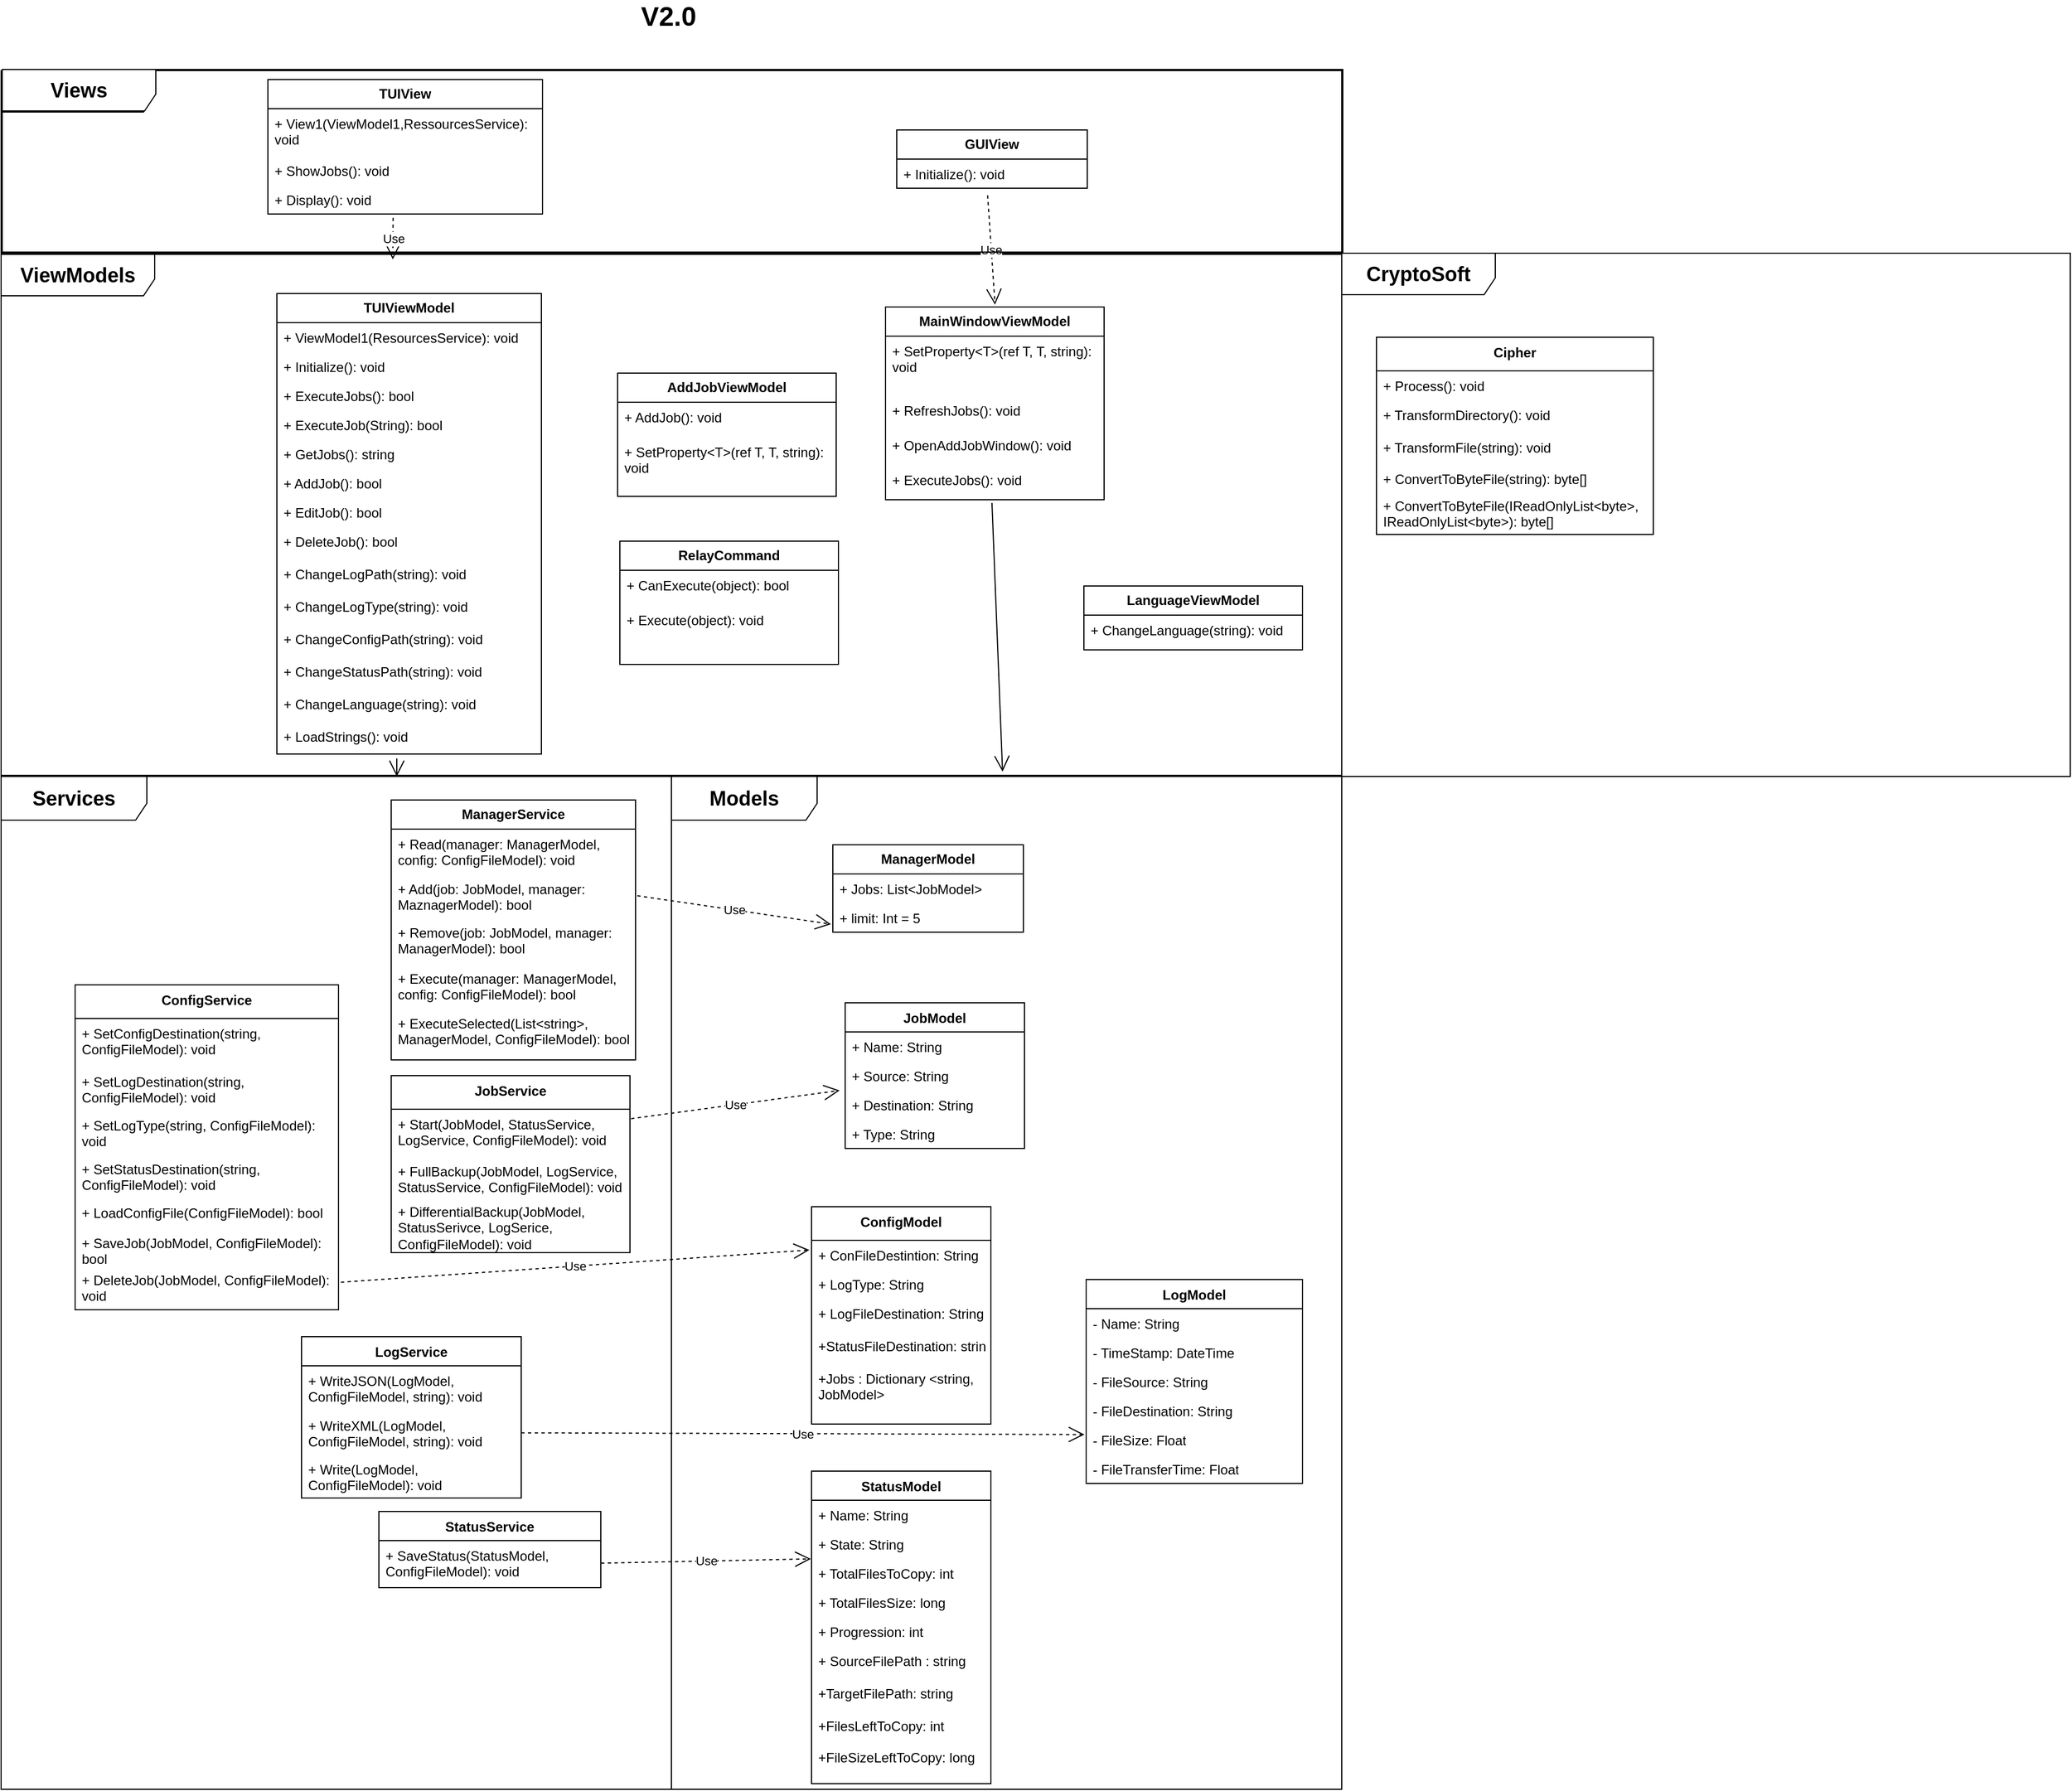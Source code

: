 <mxfile version="20.3.0" type="device" pages="4"><diagram name="Class" id="MqZw-926TPQhPeod2S28"><mxGraphModel dx="668" dy="2284" grid="0" gridSize="10" guides="0" tooltips="1" connect="0" arrows="1" fold="1" page="0" pageScale="1" pageWidth="827" pageHeight="1169" math="0" shadow="0"><root><mxCell id="0"/><mxCell id="1" parent="0"/><mxCell id="Sknnawx_UnGMBE0QyGvW-1" value="&lt;b&gt;ManagerModel&lt;/b&gt;" style="swimlane;fontStyle=0;childLayout=stackLayout;horizontal=1;startSize=26;fillColor=none;horizontalStack=0;resizeParent=1;resizeParentMax=0;resizeLast=0;collapsible=1;marginBottom=0;whiteSpace=wrap;html=1;" parent="1" vertex="1"><mxGeometry x="1857" y="276" width="170" height="78" as="geometry"/></mxCell><mxCell id="Sknnawx_UnGMBE0QyGvW-5" value="+ Jobs: List&amp;lt;JobModel&amp;gt;" style="text;strokeColor=none;fillColor=none;align=left;verticalAlign=top;spacingLeft=4;spacingRight=4;overflow=hidden;rotatable=0;points=[[0,0.5],[1,0.5]];portConstraint=eastwest;whiteSpace=wrap;html=1;" parent="Sknnawx_UnGMBE0QyGvW-1" vertex="1"><mxGeometry y="26" width="170" height="26" as="geometry"/></mxCell><mxCell id="Sknnawx_UnGMBE0QyGvW-6" value="+ limit: Int = 5" style="text;strokeColor=none;fillColor=none;align=left;verticalAlign=top;spacingLeft=4;spacingRight=4;overflow=hidden;rotatable=0;points=[[0,0.5],[1,0.5]];portConstraint=eastwest;whiteSpace=wrap;html=1;" parent="Sknnawx_UnGMBE0QyGvW-1" vertex="1"><mxGeometry y="52" width="170" height="26" as="geometry"/></mxCell><mxCell id="Sknnawx_UnGMBE0QyGvW-9" value="&lt;b&gt;ManagerService&lt;/b&gt;" style="swimlane;fontStyle=0;childLayout=stackLayout;horizontal=1;startSize=26;fillColor=none;horizontalStack=0;resizeParent=1;resizeParentMax=0;resizeLast=0;collapsible=1;marginBottom=0;whiteSpace=wrap;html=1;" parent="1" vertex="1"><mxGeometry x="1463" y="236" width="218" height="232" as="geometry"/></mxCell><mxCell id="Sknnawx_UnGMBE0QyGvW-96" value="&lt;div&gt;&lt;span style=&quot;background-color: transparent; color: light-dark(rgb(0, 0, 0), rgb(255, 255, 255));&quot;&gt;+ Read(manager: ManagerModel, config: ConfigFileModel): void&lt;/span&gt;&lt;br&gt;&lt;/div&gt;" style="text;strokeColor=none;fillColor=none;align=left;verticalAlign=top;spacingLeft=4;spacingRight=4;overflow=hidden;rotatable=0;points=[[0,0.5],[1,0.5]];portConstraint=eastwest;whiteSpace=wrap;html=1;" parent="Sknnawx_UnGMBE0QyGvW-9" vertex="1"><mxGeometry y="26" width="218" height="40" as="geometry"/></mxCell><mxCell id="Sknnawx_UnGMBE0QyGvW-14" value="+ Add(job: JobModel, manager: MaznagerModel): bool" style="text;strokeColor=none;fillColor=none;align=left;verticalAlign=top;spacingLeft=4;spacingRight=4;overflow=hidden;rotatable=0;points=[[0,0.5],[1,0.5]];portConstraint=eastwest;whiteSpace=wrap;html=1;" parent="Sknnawx_UnGMBE0QyGvW-9" vertex="1"><mxGeometry y="66" width="218" height="39" as="geometry"/></mxCell><mxCell id="Sknnawx_UnGMBE0QyGvW-15" value="+ Remove(job: JobModel, manager: ManagerModel): bool" style="text;strokeColor=none;fillColor=none;align=left;verticalAlign=top;spacingLeft=4;spacingRight=4;overflow=hidden;rotatable=0;points=[[0,0.5],[1,0.5]];portConstraint=eastwest;whiteSpace=wrap;html=1;" parent="Sknnawx_UnGMBE0QyGvW-9" vertex="1"><mxGeometry y="105" width="218" height="41" as="geometry"/></mxCell><mxCell id="Sknnawx_UnGMBE0QyGvW-16" value="+ Execute(manager: ManagerModel, config: ConfigFileModel): bool" style="text;strokeColor=none;fillColor=none;align=left;verticalAlign=top;spacingLeft=4;spacingRight=4;overflow=hidden;rotatable=0;points=[[0,0.5],[1,0.5]];portConstraint=eastwest;whiteSpace=wrap;html=1;" parent="Sknnawx_UnGMBE0QyGvW-9" vertex="1"><mxGeometry y="146" width="218" height="40" as="geometry"/></mxCell><mxCell id="InxwnHMF7_ooTXRYPb9g-11" value="+ ExecuteSelected(List&amp;lt;string&amp;gt;, ManagerModel, ConfigFileModel): bool" style="text;strokeColor=none;fillColor=none;align=left;verticalAlign=top;spacingLeft=4;spacingRight=4;overflow=hidden;rotatable=0;points=[[0,0.5],[1,0.5]];portConstraint=eastwest;whiteSpace=wrap;html=1;" parent="Sknnawx_UnGMBE0QyGvW-9" vertex="1"><mxGeometry y="186" width="218" height="46" as="geometry"/></mxCell><mxCell id="Sknnawx_UnGMBE0QyGvW-19" value="JobService" style="swimlane;fontStyle=1;align=center;verticalAlign=top;childLayout=stackLayout;horizontal=1;startSize=30;horizontalStack=0;resizeParent=1;resizeParentMax=0;resizeLast=0;collapsible=1;marginBottom=0;whiteSpace=wrap;html=1;" parent="1" vertex="1"><mxGeometry x="1463" y="482" width="213" height="158" as="geometry"/></mxCell><mxCell id="Sknnawx_UnGMBE0QyGvW-29" value="+ Start(JobModel, StatusService, LogService, ConfigFileModel): void" style="text;strokeColor=none;fillColor=none;align=left;verticalAlign=top;spacingLeft=4;spacingRight=4;overflow=hidden;rotatable=0;points=[[0,0.5],[1,0.5]];portConstraint=eastwest;whiteSpace=wrap;html=1;" parent="Sknnawx_UnGMBE0QyGvW-19" vertex="1"><mxGeometry y="30" width="213" height="42" as="geometry"/></mxCell><mxCell id="Sknnawx_UnGMBE0QyGvW-175" value="+ FullBackup(JobModel, LogService, StatusService, ConfigFileModel): void" style="text;strokeColor=none;fillColor=none;align=left;verticalAlign=top;spacingLeft=4;spacingRight=4;overflow=hidden;rotatable=0;points=[[0,0.5],[1,0.5]];portConstraint=eastwest;whiteSpace=wrap;html=1;" parent="Sknnawx_UnGMBE0QyGvW-19" vertex="1"><mxGeometry y="72" width="213" height="36" as="geometry"/></mxCell><mxCell id="Sknnawx_UnGMBE0QyGvW-174" value="+ DifferentialBackup(JobModel, StatusSerivce, LogSerice, ConfigFileModel): void" style="text;strokeColor=none;fillColor=none;align=left;verticalAlign=top;spacingLeft=4;spacingRight=4;overflow=hidden;rotatable=0;points=[[0,0.5],[1,0.5]];portConstraint=eastwest;whiteSpace=wrap;html=1;" parent="Sknnawx_UnGMBE0QyGvW-19" vertex="1"><mxGeometry y="108" width="213" height="50" as="geometry"/></mxCell><mxCell id="Sknnawx_UnGMBE0QyGvW-30" value="JobModel" style="swimlane;fontStyle=1;align=center;verticalAlign=top;childLayout=stackLayout;horizontal=1;startSize=26;horizontalStack=0;resizeParent=1;resizeParentMax=0;resizeLast=0;collapsible=1;marginBottom=0;whiteSpace=wrap;html=1;" parent="1" vertex="1"><mxGeometry x="1868" y="417" width="160" height="130" as="geometry"/></mxCell><mxCell id="Sknnawx_UnGMBE0QyGvW-31" value="+ Name: String" style="text;strokeColor=none;fillColor=none;align=left;verticalAlign=top;spacingLeft=4;spacingRight=4;overflow=hidden;rotatable=0;points=[[0,0.5],[1,0.5]];portConstraint=eastwest;whiteSpace=wrap;html=1;" parent="Sknnawx_UnGMBE0QyGvW-30" vertex="1"><mxGeometry y="26" width="160" height="26" as="geometry"/></mxCell><mxCell id="Sknnawx_UnGMBE0QyGvW-32" value="+ Source: String" style="text;strokeColor=none;fillColor=none;align=left;verticalAlign=top;spacingLeft=4;spacingRight=4;overflow=hidden;rotatable=0;points=[[0,0.5],[1,0.5]];portConstraint=eastwest;whiteSpace=wrap;html=1;" parent="Sknnawx_UnGMBE0QyGvW-30" vertex="1"><mxGeometry y="52" width="160" height="26" as="geometry"/></mxCell><mxCell id="Sknnawx_UnGMBE0QyGvW-33" value="+ Destination: String" style="text;strokeColor=none;fillColor=none;align=left;verticalAlign=top;spacingLeft=4;spacingRight=4;overflow=hidden;rotatable=0;points=[[0,0.5],[1,0.5]];portConstraint=eastwest;whiteSpace=wrap;html=1;" parent="Sknnawx_UnGMBE0QyGvW-30" vertex="1"><mxGeometry y="78" width="160" height="26" as="geometry"/></mxCell><mxCell id="Sknnawx_UnGMBE0QyGvW-34" value="+ Type: String" style="text;strokeColor=none;fillColor=none;align=left;verticalAlign=top;spacingLeft=4;spacingRight=4;overflow=hidden;rotatable=0;points=[[0,0.5],[1,0.5]];portConstraint=eastwest;whiteSpace=wrap;html=1;" parent="Sknnawx_UnGMBE0QyGvW-30" vertex="1"><mxGeometry y="104" width="160" height="26" as="geometry"/></mxCell><mxCell id="Sknnawx_UnGMBE0QyGvW-41" value="StatusService" style="swimlane;fontStyle=1;align=center;verticalAlign=top;childLayout=stackLayout;horizontal=1;startSize=26;horizontalStack=0;resizeParent=1;resizeParentMax=0;resizeLast=0;collapsible=1;marginBottom=0;whiteSpace=wrap;html=1;" parent="1" vertex="1"><mxGeometry x="1452" y="871" width="198" height="68" as="geometry"/></mxCell><mxCell id="Sknnawx_UnGMBE0QyGvW-49" value="+ SaveStatus(StatusModel, ConfigFileModel): void" style="text;strokeColor=none;fillColor=none;align=left;verticalAlign=top;spacingLeft=4;spacingRight=4;overflow=hidden;rotatable=0;points=[[0,0.5],[1,0.5]];portConstraint=eastwest;whiteSpace=wrap;html=1;" parent="Sknnawx_UnGMBE0QyGvW-41" vertex="1"><mxGeometry y="26" width="198" height="42" as="geometry"/></mxCell><mxCell id="Sknnawx_UnGMBE0QyGvW-52" value="StatusModel" style="swimlane;fontStyle=1;align=center;verticalAlign=top;childLayout=stackLayout;horizontal=1;startSize=26;horizontalStack=0;resizeParent=1;resizeParentMax=0;resizeLast=0;collapsible=1;marginBottom=0;whiteSpace=wrap;html=1;" parent="1" vertex="1"><mxGeometry x="1838" y="835" width="160" height="279" as="geometry"/></mxCell><mxCell id="Sknnawx_UnGMBE0QyGvW-53" value="+ Name: String" style="text;strokeColor=none;fillColor=none;align=left;verticalAlign=top;spacingLeft=4;spacingRight=4;overflow=hidden;rotatable=0;points=[[0,0.5],[1,0.5]];portConstraint=eastwest;whiteSpace=wrap;html=1;" parent="Sknnawx_UnGMBE0QyGvW-52" vertex="1"><mxGeometry y="26" width="160" height="26" as="geometry"/></mxCell><mxCell id="Sknnawx_UnGMBE0QyGvW-55" value="+ State: String" style="text;strokeColor=none;fillColor=none;align=left;verticalAlign=top;spacingLeft=4;spacingRight=4;overflow=hidden;rotatable=0;points=[[0,0.5],[1,0.5]];portConstraint=eastwest;whiteSpace=wrap;html=1;" parent="Sknnawx_UnGMBE0QyGvW-52" vertex="1"><mxGeometry y="52" width="160" height="26" as="geometry"/></mxCell><mxCell id="Sknnawx_UnGMBE0QyGvW-56" value="+ TotalFilesToCopy: int" style="text;strokeColor=none;fillColor=none;align=left;verticalAlign=top;spacingLeft=4;spacingRight=4;overflow=hidden;rotatable=0;points=[[0,0.5],[1,0.5]];portConstraint=eastwest;whiteSpace=wrap;html=1;" parent="Sknnawx_UnGMBE0QyGvW-52" vertex="1"><mxGeometry y="78" width="160" height="26" as="geometry"/></mxCell><mxCell id="Sknnawx_UnGMBE0QyGvW-57" value="+ TotalFilesSize: long" style="text;strokeColor=none;fillColor=none;align=left;verticalAlign=top;spacingLeft=4;spacingRight=4;overflow=hidden;rotatable=0;points=[[0,0.5],[1,0.5]];portConstraint=eastwest;whiteSpace=wrap;html=1;" parent="Sknnawx_UnGMBE0QyGvW-52" vertex="1"><mxGeometry y="104" width="160" height="26" as="geometry"/></mxCell><mxCell id="InxwnHMF7_ooTXRYPb9g-18" value="+ Progression: int" style="text;strokeColor=none;fillColor=none;align=left;verticalAlign=top;spacingLeft=4;spacingRight=4;overflow=hidden;rotatable=0;points=[[0,0.5],[1,0.5]];portConstraint=eastwest;whiteSpace=wrap;html=1;" parent="Sknnawx_UnGMBE0QyGvW-52" vertex="1"><mxGeometry y="130" width="160" height="26" as="geometry"/></mxCell><mxCell id="Sknnawx_UnGMBE0QyGvW-58" value="+ SourceFilePath : string&lt;div&gt;&lt;br&gt;&lt;/div&gt;&lt;div&gt;+TargetFilePath: string&lt;/div&gt;&lt;div&gt;&lt;br&gt;&lt;/div&gt;&lt;div&gt;+FilesLeftToCopy: int&amp;nbsp;&lt;/div&gt;&lt;div&gt;&lt;br&gt;&lt;/div&gt;&lt;div&gt;+FileSizeLeftToCopy: long&lt;/div&gt;" style="text;strokeColor=none;fillColor=none;align=left;verticalAlign=top;spacingLeft=4;spacingRight=4;overflow=hidden;rotatable=0;points=[[0,0.5],[1,0.5]];portConstraint=eastwest;whiteSpace=wrap;html=1;" parent="Sknnawx_UnGMBE0QyGvW-52" vertex="1"><mxGeometry y="156" width="160" height="123" as="geometry"/></mxCell><mxCell id="Sknnawx_UnGMBE0QyGvW-63" value="LogService" style="swimlane;fontStyle=1;align=center;verticalAlign=top;childLayout=stackLayout;horizontal=1;startSize=26;horizontalStack=0;resizeParent=1;resizeParentMax=0;resizeLast=0;collapsible=1;marginBottom=0;whiteSpace=wrap;html=1;" parent="1" vertex="1"><mxGeometry x="1383" y="715" width="196" height="144" as="geometry"/></mxCell><mxCell id="Sknnawx_UnGMBE0QyGvW-71" value="+ WriteJSON(LogModel, ConfigFileModel, string): void" style="text;strokeColor=none;fillColor=none;align=left;verticalAlign=top;spacingLeft=4;spacingRight=4;overflow=hidden;rotatable=0;points=[[0,0.5],[1,0.5]];portConstraint=eastwest;whiteSpace=wrap;html=1;" parent="Sknnawx_UnGMBE0QyGvW-63" vertex="1"><mxGeometry y="26" width="196" height="40" as="geometry"/></mxCell><mxCell id="Sknnawx_UnGMBE0QyGvW-72" value="+ WriteXML(LogModel, ConfigFileModel, string): void" style="text;strokeColor=none;fillColor=none;align=left;verticalAlign=top;spacingLeft=4;spacingRight=4;overflow=hidden;rotatable=0;points=[[0,0.5],[1,0.5]];portConstraint=eastwest;whiteSpace=wrap;html=1;" parent="Sknnawx_UnGMBE0QyGvW-63" vertex="1"><mxGeometry y="66" width="196" height="39" as="geometry"/></mxCell><mxCell id="InxwnHMF7_ooTXRYPb9g-10" value="+ Write(LogModel, ConfigFileModel): void" style="text;strokeColor=none;fillColor=none;align=left;verticalAlign=top;spacingLeft=4;spacingRight=4;overflow=hidden;rotatable=0;points=[[0,0.5],[1,0.5]];portConstraint=eastwest;whiteSpace=wrap;html=1;" parent="Sknnawx_UnGMBE0QyGvW-63" vertex="1"><mxGeometry y="105" width="196" height="39" as="geometry"/></mxCell><mxCell id="Sknnawx_UnGMBE0QyGvW-73" value="LogModel" style="swimlane;fontStyle=1;align=center;verticalAlign=top;childLayout=stackLayout;horizontal=1;startSize=26;horizontalStack=0;resizeParent=1;resizeParentMax=0;resizeLast=0;collapsible=1;marginBottom=0;whiteSpace=wrap;html=1;" parent="1" vertex="1"><mxGeometry x="2083" y="664" width="193" height="182" as="geometry"/></mxCell><mxCell id="Sknnawx_UnGMBE0QyGvW-75" value="- Name: String" style="text;strokeColor=none;fillColor=none;align=left;verticalAlign=top;spacingLeft=4;spacingRight=4;overflow=hidden;rotatable=0;points=[[0,0.5],[1,0.5]];portConstraint=eastwest;whiteSpace=wrap;html=1;" parent="Sknnawx_UnGMBE0QyGvW-73" vertex="1"><mxGeometry y="26" width="193" height="26" as="geometry"/></mxCell><mxCell id="Sknnawx_UnGMBE0QyGvW-74" value="- TimeStamp: DateTime" style="text;strokeColor=none;fillColor=none;align=left;verticalAlign=top;spacingLeft=4;spacingRight=4;overflow=hidden;rotatable=0;points=[[0,0.5],[1,0.5]];portConstraint=eastwest;whiteSpace=wrap;html=1;" parent="Sknnawx_UnGMBE0QyGvW-73" vertex="1"><mxGeometry y="52" width="193" height="26" as="geometry"/></mxCell><mxCell id="Sknnawx_UnGMBE0QyGvW-76" value="- FileSource: String" style="text;strokeColor=none;fillColor=none;align=left;verticalAlign=top;spacingLeft=4;spacingRight=4;overflow=hidden;rotatable=0;points=[[0,0.5],[1,0.5]];portConstraint=eastwest;whiteSpace=wrap;html=1;" parent="Sknnawx_UnGMBE0QyGvW-73" vertex="1"><mxGeometry y="78" width="193" height="26" as="geometry"/></mxCell><mxCell id="Sknnawx_UnGMBE0QyGvW-77" value="- FileDestination: String" style="text;strokeColor=none;fillColor=none;align=left;verticalAlign=top;spacingLeft=4;spacingRight=4;overflow=hidden;rotatable=0;points=[[0,0.5],[1,0.5]];portConstraint=eastwest;whiteSpace=wrap;html=1;" parent="Sknnawx_UnGMBE0QyGvW-73" vertex="1"><mxGeometry y="104" width="193" height="26" as="geometry"/></mxCell><mxCell id="Sknnawx_UnGMBE0QyGvW-78" value="- FileSize: Float" style="text;strokeColor=none;fillColor=none;align=left;verticalAlign=top;spacingLeft=4;spacingRight=4;overflow=hidden;rotatable=0;points=[[0,0.5],[1,0.5]];portConstraint=eastwest;whiteSpace=wrap;html=1;" parent="Sknnawx_UnGMBE0QyGvW-73" vertex="1"><mxGeometry y="130" width="193" height="26" as="geometry"/></mxCell><mxCell id="Sknnawx_UnGMBE0QyGvW-79" value="- FileTransferTime: Float" style="text;strokeColor=none;fillColor=none;align=left;verticalAlign=top;spacingLeft=4;spacingRight=4;overflow=hidden;rotatable=0;points=[[0,0.5],[1,0.5]];portConstraint=eastwest;whiteSpace=wrap;html=1;" parent="Sknnawx_UnGMBE0QyGvW-73" vertex="1"><mxGeometry y="156" width="193" height="26" as="geometry"/></mxCell><mxCell id="Sknnawx_UnGMBE0QyGvW-101" value="&lt;font style=&quot;font-size: 18px;&quot;&gt;&lt;b&gt;Services&lt;/b&gt;&lt;/font&gt;" style="shape=umlFrame;whiteSpace=wrap;html=1;pointerEvents=0;width=130;height=39;" parent="1" vertex="1"><mxGeometry x="1115" y="215" width="598" height="904" as="geometry"/></mxCell><mxCell id="Sknnawx_UnGMBE0QyGvW-102" value="&lt;b&gt;&lt;font style=&quot;font-size: 18px;&quot;&gt;Models&lt;/font&gt;&lt;/b&gt;" style="shape=umlFrame;whiteSpace=wrap;html=1;pointerEvents=0;width=130;height=39;" parent="1" vertex="1"><mxGeometry x="1713" y="215" width="598" height="904" as="geometry"/></mxCell><mxCell id="Sknnawx_UnGMBE0QyGvW-103" value="&lt;font style=&quot;font-size: 18px;&quot;&gt;&lt;b&gt;ViewModels&lt;/b&gt;&lt;/font&gt;" style="shape=umlFrame;whiteSpace=wrap;html=1;pointerEvents=0;width=137;height=37;" parent="1" vertex="1"><mxGeometry x="1115" y="-251" width="1196" height="465" as="geometry"/></mxCell><mxCell id="Sknnawx_UnGMBE0QyGvW-111" value="&lt;b&gt;TUIViewModel&lt;/b&gt;" style="swimlane;fontStyle=0;childLayout=stackLayout;horizontal=1;startSize=26;fillColor=none;horizontalStack=0;resizeParent=1;resizeParentMax=0;resizeLast=0;collapsible=1;marginBottom=0;whiteSpace=wrap;html=1;" parent="1" vertex="1"><mxGeometry x="1361" y="-216" width="236" height="411" as="geometry"/></mxCell><mxCell id="InxwnHMF7_ooTXRYPb9g-1" value="+ ViewModel1(ResourcesService): void" style="text;strokeColor=none;fillColor=none;align=left;verticalAlign=top;spacingLeft=4;spacingRight=4;overflow=hidden;rotatable=0;points=[[0,0.5],[1,0.5]];portConstraint=eastwest;whiteSpace=wrap;html=1;" parent="Sknnawx_UnGMBE0QyGvW-111" vertex="1"><mxGeometry y="26" width="236" height="26" as="geometry"/></mxCell><mxCell id="Sknnawx_UnGMBE0QyGvW-168" value="+ Initialize(): void" style="text;strokeColor=none;fillColor=none;align=left;verticalAlign=top;spacingLeft=4;spacingRight=4;overflow=hidden;rotatable=0;points=[[0,0.5],[1,0.5]];portConstraint=eastwest;whiteSpace=wrap;html=1;" parent="Sknnawx_UnGMBE0QyGvW-111" vertex="1"><mxGeometry y="52" width="236" height="26" as="geometry"/></mxCell><mxCell id="Sknnawx_UnGMBE0QyGvW-166" value="+ ExecuteJobs(): bool" style="text;strokeColor=none;fillColor=none;align=left;verticalAlign=top;spacingLeft=4;spacingRight=4;overflow=hidden;rotatable=0;points=[[0,0.5],[1,0.5]];portConstraint=eastwest;whiteSpace=wrap;html=1;" parent="Sknnawx_UnGMBE0QyGvW-111" vertex="1"><mxGeometry y="78" width="236" height="26" as="geometry"/></mxCell><mxCell id="InxwnHMF7_ooTXRYPb9g-2" value="+ ExecuteJob(String): bool" style="text;strokeColor=none;fillColor=none;align=left;verticalAlign=top;spacingLeft=4;spacingRight=4;overflow=hidden;rotatable=0;points=[[0,0.5],[1,0.5]];portConstraint=eastwest;whiteSpace=wrap;html=1;" parent="Sknnawx_UnGMBE0QyGvW-111" vertex="1"><mxGeometry y="104" width="236" height="26" as="geometry"/></mxCell><mxCell id="-bu5o627y8coTFzwzJtR-3" value="+ GetJobs(): string" style="text;strokeColor=none;fillColor=none;align=left;verticalAlign=top;spacingLeft=4;spacingRight=4;overflow=hidden;rotatable=0;points=[[0,0.5],[1,0.5]];portConstraint=eastwest;whiteSpace=wrap;html=1;" parent="Sknnawx_UnGMBE0QyGvW-111" vertex="1"><mxGeometry y="130" width="236" height="26" as="geometry"/></mxCell><mxCell id="-bu5o627y8coTFzwzJtR-2" value="+ AddJob(): bool" style="text;strokeColor=none;fillColor=none;align=left;verticalAlign=top;spacingLeft=4;spacingRight=4;overflow=hidden;rotatable=0;points=[[0,0.5],[1,0.5]];portConstraint=eastwest;whiteSpace=wrap;html=1;" parent="Sknnawx_UnGMBE0QyGvW-111" vertex="1"><mxGeometry y="156" width="236" height="26" as="geometry"/></mxCell><mxCell id="-bu5o627y8coTFzwzJtR-4" value="+ EditJob(): bool" style="text;strokeColor=none;fillColor=none;align=left;verticalAlign=top;spacingLeft=4;spacingRight=4;overflow=hidden;rotatable=0;points=[[0,0.5],[1,0.5]];portConstraint=eastwest;whiteSpace=wrap;html=1;" parent="Sknnawx_UnGMBE0QyGvW-111" vertex="1"><mxGeometry y="182" width="236" height="26" as="geometry"/></mxCell><mxCell id="-bu5o627y8coTFzwzJtR-5" value="+ DeleteJob(): bool" style="text;strokeColor=none;fillColor=none;align=left;verticalAlign=top;spacingLeft=4;spacingRight=4;overflow=hidden;rotatable=0;points=[[0,0.5],[1,0.5]];portConstraint=eastwest;whiteSpace=wrap;html=1;" parent="Sknnawx_UnGMBE0QyGvW-111" vertex="1"><mxGeometry y="208" width="236" height="29" as="geometry"/></mxCell><mxCell id="-bu5o627y8coTFzwzJtR-6" value="+ ChangeLogPath(string): void" style="text;strokeColor=none;fillColor=none;align=left;verticalAlign=top;spacingLeft=4;spacingRight=4;overflow=hidden;rotatable=0;points=[[0,0.5],[1,0.5]];portConstraint=eastwest;whiteSpace=wrap;html=1;" parent="Sknnawx_UnGMBE0QyGvW-111" vertex="1"><mxGeometry y="237" width="236" height="29" as="geometry"/></mxCell><mxCell id="InxwnHMF7_ooTXRYPb9g-3" value="+ ChangeLogType(string): void" style="text;strokeColor=none;fillColor=none;align=left;verticalAlign=top;spacingLeft=4;spacingRight=4;overflow=hidden;rotatable=0;points=[[0,0.5],[1,0.5]];portConstraint=eastwest;whiteSpace=wrap;html=1;" parent="Sknnawx_UnGMBE0QyGvW-111" vertex="1"><mxGeometry y="266" width="236" height="29" as="geometry"/></mxCell><mxCell id="-bu5o627y8coTFzwzJtR-7" value="+ ChangeConfigPath(string): void" style="text;strokeColor=none;fillColor=none;align=left;verticalAlign=top;spacingLeft=4;spacingRight=4;overflow=hidden;rotatable=0;points=[[0,0.5],[1,0.5]];portConstraint=eastwest;whiteSpace=wrap;html=1;" parent="Sknnawx_UnGMBE0QyGvW-111" vertex="1"><mxGeometry y="295" width="236" height="29" as="geometry"/></mxCell><mxCell id="-bu5o627y8coTFzwzJtR-8" value="+ ChangeStatusPath(string): void" style="text;strokeColor=none;fillColor=none;align=left;verticalAlign=top;spacingLeft=4;spacingRight=4;overflow=hidden;rotatable=0;points=[[0,0.5],[1,0.5]];portConstraint=eastwest;whiteSpace=wrap;html=1;" parent="Sknnawx_UnGMBE0QyGvW-111" vertex="1"><mxGeometry y="324" width="236" height="29" as="geometry"/></mxCell><mxCell id="-bu5o627y8coTFzwzJtR-9" value="+ ChangeLanguage(string): void" style="text;strokeColor=none;fillColor=none;align=left;verticalAlign=top;spacingLeft=4;spacingRight=4;overflow=hidden;rotatable=0;points=[[0,0.5],[1,0.5]];portConstraint=eastwest;whiteSpace=wrap;html=1;" parent="Sknnawx_UnGMBE0QyGvW-111" vertex="1"><mxGeometry y="353" width="236" height="29" as="geometry"/></mxCell><mxCell id="-bu5o627y8coTFzwzJtR-12" value="+ LoadStrings(): void" style="text;strokeColor=none;fillColor=none;align=left;verticalAlign=top;spacingLeft=4;spacingRight=4;overflow=hidden;rotatable=0;points=[[0,0.5],[1,0.5]];portConstraint=eastwest;whiteSpace=wrap;html=1;" parent="Sknnawx_UnGMBE0QyGvW-111" vertex="1"><mxGeometry y="382" width="236" height="29" as="geometry"/></mxCell><mxCell id="Sknnawx_UnGMBE0QyGvW-115" value="&lt;b&gt;MainWindowViewModel&lt;/b&gt;" style="swimlane;fontStyle=0;childLayout=stackLayout;horizontal=1;startSize=26;fillColor=none;horizontalStack=0;resizeParent=1;resizeParentMax=0;resizeLast=0;collapsible=1;marginBottom=0;whiteSpace=wrap;html=1;" parent="1" vertex="1"><mxGeometry x="1904" y="-204" width="195" height="172" as="geometry"/></mxCell><mxCell id="Sknnawx_UnGMBE0QyGvW-167" value="+ SetProperty&amp;lt;T&amp;gt;(ref T, T, string): void" style="text;strokeColor=none;fillColor=none;align=left;verticalAlign=top;spacingLeft=4;spacingRight=4;overflow=hidden;rotatable=0;points=[[0,0.5],[1,0.5]];portConstraint=eastwest;whiteSpace=wrap;html=1;" parent="Sknnawx_UnGMBE0QyGvW-115" vertex="1"><mxGeometry y="26" width="195" height="53" as="geometry"/></mxCell><mxCell id="InxwnHMF7_ooTXRYPb9g-19" value="+ RefreshJobs(): void" style="text;strokeColor=none;fillColor=none;align=left;verticalAlign=top;spacingLeft=4;spacingRight=4;overflow=hidden;rotatable=0;points=[[0,0.5],[1,0.5]];portConstraint=eastwest;whiteSpace=wrap;html=1;" parent="Sknnawx_UnGMBE0QyGvW-115" vertex="1"><mxGeometry y="79" width="195" height="31" as="geometry"/></mxCell><mxCell id="InxwnHMF7_ooTXRYPb9g-20" value="+ OpenAddJobWindow(): void" style="text;strokeColor=none;fillColor=none;align=left;verticalAlign=top;spacingLeft=4;spacingRight=4;overflow=hidden;rotatable=0;points=[[0,0.5],[1,0.5]];portConstraint=eastwest;whiteSpace=wrap;html=1;" parent="Sknnawx_UnGMBE0QyGvW-115" vertex="1"><mxGeometry y="110" width="195" height="31" as="geometry"/></mxCell><mxCell id="InxwnHMF7_ooTXRYPb9g-21" value="+ ExecuteJobs(): void" style="text;strokeColor=none;fillColor=none;align=left;verticalAlign=top;spacingLeft=4;spacingRight=4;overflow=hidden;rotatable=0;points=[[0,0.5],[1,0.5]];portConstraint=eastwest;whiteSpace=wrap;html=1;" parent="Sknnawx_UnGMBE0QyGvW-115" vertex="1"><mxGeometry y="141" width="195" height="31" as="geometry"/></mxCell><mxCell id="Sknnawx_UnGMBE0QyGvW-119" value="&lt;font style=&quot;font-size: 18px;&quot;&gt;&lt;b&gt;Views&lt;/b&gt;&lt;/font&gt;" style="shape=umlFrame;whiteSpace=wrap;html=1;pointerEvents=0;width=137;height=37;" parent="1" vertex="1"><mxGeometry x="1115" y="-415" width="1196" height="163" as="geometry"/></mxCell><mxCell id="Sknnawx_UnGMBE0QyGvW-120" value="ConfigService" style="swimlane;fontStyle=1;align=center;verticalAlign=top;childLayout=stackLayout;horizontal=1;startSize=30;horizontalStack=0;resizeParent=1;resizeParentMax=0;resizeLast=0;collapsible=1;marginBottom=0;whiteSpace=wrap;html=1;" parent="1" vertex="1"><mxGeometry x="1181" y="401" width="235" height="290" as="geometry"/></mxCell><mxCell id="_LNHTOIFjy_BFucaJhGF-1" value="+ SetConfigDestination(string, ConfigFileModel): void" style="text;strokeColor=none;fillColor=none;align=left;verticalAlign=top;spacingLeft=4;spacingRight=4;overflow=hidden;rotatable=0;points=[[0,0.5],[1,0.5]];portConstraint=eastwest;whiteSpace=wrap;html=1;" parent="Sknnawx_UnGMBE0QyGvW-120" vertex="1"><mxGeometry y="30" width="235" height="43" as="geometry"/></mxCell><mxCell id="_LNHTOIFjy_BFucaJhGF-6" value="+ SetLogDestination(string, ConfigFileModel): void" style="text;strokeColor=none;fillColor=none;align=left;verticalAlign=top;spacingLeft=4;spacingRight=4;overflow=hidden;rotatable=0;points=[[0,0.5],[1,0.5]];portConstraint=eastwest;whiteSpace=wrap;html=1;" parent="Sknnawx_UnGMBE0QyGvW-120" vertex="1"><mxGeometry y="73" width="235" height="39" as="geometry"/></mxCell><mxCell id="InxwnHMF7_ooTXRYPb9g-6" value="+ SetLogType(string, ConfigFileModel): void" style="text;strokeColor=none;fillColor=none;align=left;verticalAlign=top;spacingLeft=4;spacingRight=4;overflow=hidden;rotatable=0;points=[[0,0.5],[1,0.5]];portConstraint=eastwest;whiteSpace=wrap;html=1;" parent="Sknnawx_UnGMBE0QyGvW-120" vertex="1"><mxGeometry y="112" width="235" height="39" as="geometry"/></mxCell><mxCell id="InxwnHMF7_ooTXRYPb9g-7" value="+ SetStatusDestination(string, ConfigFileModel): void" style="text;strokeColor=none;fillColor=none;align=left;verticalAlign=top;spacingLeft=4;spacingRight=4;overflow=hidden;rotatable=0;points=[[0,0.5],[1,0.5]];portConstraint=eastwest;whiteSpace=wrap;html=1;" parent="Sknnawx_UnGMBE0QyGvW-120" vertex="1"><mxGeometry y="151" width="235" height="39" as="geometry"/></mxCell><mxCell id="InxwnHMF7_ooTXRYPb9g-8" value="+ LoadConfigFile(ConfigFileModel): bool" style="text;strokeColor=none;fillColor=none;align=left;verticalAlign=top;spacingLeft=4;spacingRight=4;overflow=hidden;rotatable=0;points=[[0,0.5],[1,0.5]];portConstraint=eastwest;whiteSpace=wrap;html=1;" parent="Sknnawx_UnGMBE0QyGvW-120" vertex="1"><mxGeometry y="190" width="235" height="27" as="geometry"/></mxCell><mxCell id="Sknnawx_UnGMBE0QyGvW-121" value="+ SaveJob(JobModel, ConfigFileModel): bool" style="text;strokeColor=none;fillColor=none;align=left;verticalAlign=top;spacingLeft=4;spacingRight=4;overflow=hidden;rotatable=0;points=[[0,0.5],[1,0.5]];portConstraint=eastwest;whiteSpace=wrap;html=1;" parent="Sknnawx_UnGMBE0QyGvW-120" vertex="1"><mxGeometry y="217" width="235" height="33" as="geometry"/></mxCell><mxCell id="Sknnawx_UnGMBE0QyGvW-124" value="+ DeleteJob(JobModel, ConfigFileModel): void" style="text;strokeColor=none;fillColor=none;align=left;verticalAlign=top;spacingLeft=4;spacingRight=4;overflow=hidden;rotatable=0;points=[[0,0.5],[1,0.5]];portConstraint=eastwest;whiteSpace=wrap;html=1;" parent="Sknnawx_UnGMBE0QyGvW-120" vertex="1"><mxGeometry y="250" width="235" height="40" as="geometry"/></mxCell><mxCell id="Sknnawx_UnGMBE0QyGvW-130" value="&lt;b&gt;TUIView&lt;/b&gt;" style="swimlane;fontStyle=0;childLayout=stackLayout;horizontal=1;startSize=26;fillColor=none;horizontalStack=0;resizeParent=1;resizeParentMax=0;resizeLast=0;collapsible=1;marginBottom=0;whiteSpace=wrap;html=1;" parent="1" vertex="1"><mxGeometry x="1353" y="-407" width="245" height="120" as="geometry"/></mxCell><mxCell id="InxwnHMF7_ooTXRYPb9g-5" value="+ View1(ViewModel1,RessourcesService): void" style="text;strokeColor=none;fillColor=none;align=left;verticalAlign=top;spacingLeft=4;spacingRight=4;overflow=hidden;rotatable=0;points=[[0,0.5],[1,0.5]];portConstraint=eastwest;whiteSpace=wrap;html=1;" parent="Sknnawx_UnGMBE0QyGvW-130" vertex="1"><mxGeometry y="26" width="245" height="42" as="geometry"/></mxCell><mxCell id="-bu5o627y8coTFzwzJtR-10" value="+ ShowJobs(): void" style="text;strokeColor=none;fillColor=none;align=left;verticalAlign=top;spacingLeft=4;spacingRight=4;overflow=hidden;rotatable=0;points=[[0,0.5],[1,0.5]];portConstraint=eastwest;whiteSpace=wrap;html=1;" parent="Sknnawx_UnGMBE0QyGvW-130" vertex="1"><mxGeometry y="68" width="245" height="26" as="geometry"/></mxCell><mxCell id="-bu5o627y8coTFzwzJtR-11" value="+ Display(): void" style="text;strokeColor=none;fillColor=none;align=left;verticalAlign=top;spacingLeft=4;spacingRight=4;overflow=hidden;rotatable=0;points=[[0,0.5],[1,0.5]];portConstraint=eastwest;whiteSpace=wrap;html=1;" parent="Sknnawx_UnGMBE0QyGvW-130" vertex="1"><mxGeometry y="94" width="245" height="26" as="geometry"/></mxCell><mxCell id="Sknnawx_UnGMBE0QyGvW-138" value="&lt;b&gt;GUIView&lt;/b&gt;" style="swimlane;fontStyle=0;childLayout=stackLayout;horizontal=1;startSize=26;fillColor=none;horizontalStack=0;resizeParent=1;resizeParentMax=0;resizeLast=0;collapsible=1;marginBottom=0;whiteSpace=wrap;html=1;" parent="1" vertex="1"><mxGeometry x="1914" y="-362" width="170" height="52" as="geometry"/></mxCell><mxCell id="Sknnawx_UnGMBE0QyGvW-139" value="+ Initialize(): void" style="text;strokeColor=none;fillColor=none;align=left;verticalAlign=top;spacingLeft=4;spacingRight=4;overflow=hidden;rotatable=0;points=[[0,0.5],[1,0.5]];portConstraint=eastwest;whiteSpace=wrap;html=1;" parent="Sknnawx_UnGMBE0QyGvW-138" vertex="1"><mxGeometry y="26" width="170" height="26" as="geometry"/></mxCell><mxCell id="Sknnawx_UnGMBE0QyGvW-146" value="Use" style="endArrow=open;endSize=12;dashed=1;html=1;rounded=0;exitX=0.477;exitY=1.244;exitDx=0;exitDy=0;exitPerimeter=0;entryX=0.501;entryY=-0.012;entryDx=0;entryDy=0;entryPerimeter=0;" parent="1" source="Sknnawx_UnGMBE0QyGvW-139" target="Sknnawx_UnGMBE0QyGvW-115" edge="1"><mxGeometry width="160" relative="1" as="geometry"><mxPoint x="2009.22" y="-110.402" as="sourcePoint"/><mxPoint x="1705" y="22" as="targetPoint"/></mxGeometry></mxCell><mxCell id="Sknnawx_UnGMBE0QyGvW-150" value="ConfigModel" style="swimlane;fontStyle=1;align=center;verticalAlign=top;childLayout=stackLayout;horizontal=1;startSize=30;horizontalStack=0;resizeParent=1;resizeParentMax=0;resizeLast=0;collapsible=1;marginBottom=0;whiteSpace=wrap;html=1;" parent="1" vertex="1"><mxGeometry x="1838" y="599" width="160" height="194" as="geometry"/></mxCell><mxCell id="Sknnawx_UnGMBE0QyGvW-151" value="+ ConFileDestintion: String" style="text;strokeColor=none;fillColor=none;align=left;verticalAlign=top;spacingLeft=4;spacingRight=4;overflow=hidden;rotatable=0;points=[[0,0.5],[1,0.5]];portConstraint=eastwest;whiteSpace=wrap;html=1;" parent="Sknnawx_UnGMBE0QyGvW-150" vertex="1"><mxGeometry y="30" width="160" height="26" as="geometry"/></mxCell><mxCell id="InxwnHMF7_ooTXRYPb9g-16" value="+ LogType: String" style="text;strokeColor=none;fillColor=none;align=left;verticalAlign=top;spacingLeft=4;spacingRight=4;overflow=hidden;rotatable=0;points=[[0,0.5],[1,0.5]];portConstraint=eastwest;whiteSpace=wrap;html=1;" parent="Sknnawx_UnGMBE0QyGvW-150" vertex="1"><mxGeometry y="56" width="160" height="26" as="geometry"/></mxCell><mxCell id="Sknnawx_UnGMBE0QyGvW-152" value="+ LogFileDestination: String&lt;div&gt;&lt;br&gt;&lt;/div&gt;&lt;div&gt;+StatusFileDestination: strin&lt;/div&gt;&lt;div&gt;&lt;br&gt;&lt;/div&gt;&lt;div&gt;+Jobs : Dictionary &amp;lt;string, JobModel&amp;gt;&lt;/div&gt;" style="text;strokeColor=none;fillColor=none;align=left;verticalAlign=top;spacingLeft=4;spacingRight=4;overflow=hidden;rotatable=0;points=[[0,0.5],[1,0.5]];portConstraint=eastwest;whiteSpace=wrap;html=1;" parent="Sknnawx_UnGMBE0QyGvW-150" vertex="1"><mxGeometry y="82" width="160" height="112" as="geometry"/></mxCell><mxCell id="Sknnawx_UnGMBE0QyGvW-154" value="" style="endArrow=open;endFill=1;endSize=12;html=1;rounded=0;" parent="1" edge="1"><mxGeometry width="160" relative="1" as="geometry"><mxPoint x="1468" y="199" as="sourcePoint"/><mxPoint x="1468" y="215" as="targetPoint"/></mxGeometry></mxCell><mxCell id="Sknnawx_UnGMBE0QyGvW-155" value="" style="endArrow=open;endFill=1;endSize=12;html=1;rounded=0;exitX=0.487;exitY=1.093;exitDx=0;exitDy=0;exitPerimeter=0;entryX=0.747;entryY=0.993;entryDx=0;entryDy=0;entryPerimeter=0;" parent="1" source="InxwnHMF7_ooTXRYPb9g-21" target="Sknnawx_UnGMBE0QyGvW-103" edge="1"><mxGeometry width="160" relative="1" as="geometry"><mxPoint x="2011.36" y="142.586" as="sourcePoint"/><mxPoint x="1707" y="222" as="targetPoint"/></mxGeometry></mxCell><mxCell id="Sknnawx_UnGMBE0QyGvW-159" value="Use" style="endArrow=open;endSize=12;dashed=1;html=1;rounded=0;entryX=-0.004;entryY=0.013;entryDx=0;entryDy=0;entryPerimeter=0;exitX=1.001;exitY=0.48;exitDx=0;exitDy=0;exitPerimeter=0;" parent="1" source="Sknnawx_UnGMBE0QyGvW-49" target="Sknnawx_UnGMBE0QyGvW-56" edge="1"><mxGeometry width="160" relative="1" as="geometry"><mxPoint x="1619.76" y="933.202" as="sourcePoint"/><mxPoint x="1856" y="1052" as="targetPoint"/></mxGeometry></mxCell><mxCell id="Sknnawx_UnGMBE0QyGvW-160" value="Use" style="endArrow=open;endSize=12;dashed=1;html=1;rounded=0;entryX=-0.008;entryY=0.322;entryDx=0;entryDy=0;entryPerimeter=0;" parent="1" source="Sknnawx_UnGMBE0QyGvW-72" target="Sknnawx_UnGMBE0QyGvW-78" edge="1"><mxGeometry width="160" relative="1" as="geometry"><mxPoint x="1490" y="705" as="sourcePoint"/><mxPoint x="1740" y="698" as="targetPoint"/></mxGeometry></mxCell><mxCell id="Sknnawx_UnGMBE0QyGvW-161" value="Use" style="endArrow=open;endSize=12;dashed=1;html=1;rounded=0;entryX=-0.012;entryY=0.333;entryDx=0;entryDy=0;entryPerimeter=0;exitX=1.009;exitY=0.385;exitDx=0;exitDy=0;exitPerimeter=0;" parent="1" source="Sknnawx_UnGMBE0QyGvW-124" target="Sknnawx_UnGMBE0QyGvW-151" edge="1"><mxGeometry width="160" relative="1" as="geometry"><mxPoint x="1462" y="751" as="sourcePoint"/><mxPoint x="2106" y="732" as="targetPoint"/></mxGeometry></mxCell><mxCell id="Sknnawx_UnGMBE0QyGvW-162" value="Use" style="endArrow=open;endSize=12;dashed=1;html=1;rounded=0;exitX=1.006;exitY=0.287;exitDx=0;exitDy=0;exitPerimeter=0;entryX=-0.031;entryY=0.01;entryDx=0;entryDy=0;entryPerimeter=0;" parent="1" target="Sknnawx_UnGMBE0QyGvW-33" edge="1"><mxGeometry width="160" relative="1" as="geometry"><mxPoint x="1676.96" y="520.462" as="sourcePoint"/><mxPoint x="1858" y="512" as="targetPoint"/></mxGeometry></mxCell><mxCell id="Sknnawx_UnGMBE0QyGvW-163" value="Use" style="endArrow=open;endSize=12;dashed=1;html=1;rounded=0;exitX=1.007;exitY=0.499;exitDx=0;exitDy=0;exitPerimeter=0;entryX=-0.01;entryY=0.724;entryDx=0;entryDy=0;entryPerimeter=0;" parent="1" source="Sknnawx_UnGMBE0QyGvW-14" edge="1"><mxGeometry width="160" relative="1" as="geometry"><mxPoint x="1613" y="503" as="sourcePoint"/><mxPoint x="1855.3" y="346.824" as="targetPoint"/></mxGeometry></mxCell><mxCell id="Sknnawx_UnGMBE0QyGvW-170" value="&lt;font style=&quot;font-size: 24px;&quot;&gt;V2.0&lt;/font&gt;" style="text;align=center;fontStyle=1;verticalAlign=middle;spacingLeft=3;spacingRight=3;strokeColor=none;rotatable=0;points=[[0,0.5],[1,0.5]];portConstraint=eastwest;html=1;" parent="1" vertex="1"><mxGeometry x="1466" y="-476" width="488" height="26" as="geometry"/></mxCell><mxCell id="Sknnawx_UnGMBE0QyGvW-145" value="Use" style="endArrow=open;endSize=12;dashed=1;html=1;rounded=0;exitX=0.456;exitY=1.132;exitDx=0;exitDy=0;exitPerimeter=0;entryX=0.502;entryY=-0.01;entryDx=0;entryDy=0;entryPerimeter=0;" parent="1" source="-bu5o627y8coTFzwzJtR-11" edge="1"><mxGeometry width="160" relative="1" as="geometry"><mxPoint x="1543.45" y="-223.19" as="sourcePoint"/><mxPoint x="1464.424" y="-246.56" as="targetPoint"/></mxGeometry></mxCell><mxCell id="InxwnHMF7_ooTXRYPb9g-22" value="&lt;b&gt;AddJobViewModel&lt;/b&gt;" style="swimlane;fontStyle=0;childLayout=stackLayout;horizontal=1;startSize=26;fillColor=none;horizontalStack=0;resizeParent=1;resizeParentMax=0;resizeLast=0;collapsible=1;marginBottom=0;whiteSpace=wrap;html=1;" parent="1" vertex="1"><mxGeometry x="1665" y="-145" width="195" height="110" as="geometry"/></mxCell><mxCell id="InxwnHMF7_ooTXRYPb9g-24" value="+ AddJob(): void" style="text;strokeColor=none;fillColor=none;align=left;verticalAlign=top;spacingLeft=4;spacingRight=4;overflow=hidden;rotatable=0;points=[[0,0.5],[1,0.5]];portConstraint=eastwest;whiteSpace=wrap;html=1;" parent="InxwnHMF7_ooTXRYPb9g-22" vertex="1"><mxGeometry y="26" width="195" height="31" as="geometry"/></mxCell><mxCell id="InxwnHMF7_ooTXRYPb9g-23" value="+ SetProperty&amp;lt;T&amp;gt;(ref T, T, string): void" style="text;strokeColor=none;fillColor=none;align=left;verticalAlign=top;spacingLeft=4;spacingRight=4;overflow=hidden;rotatable=0;points=[[0,0.5],[1,0.5]];portConstraint=eastwest;whiteSpace=wrap;html=1;" parent="InxwnHMF7_ooTXRYPb9g-22" vertex="1"><mxGeometry y="57" width="195" height="53" as="geometry"/></mxCell><mxCell id="InxwnHMF7_ooTXRYPb9g-28" value="&lt;b&gt;LanguageViewModel&lt;/b&gt;" style="swimlane;fontStyle=0;childLayout=stackLayout;horizontal=1;startSize=26;fillColor=none;horizontalStack=0;resizeParent=1;resizeParentMax=0;resizeLast=0;collapsible=1;marginBottom=0;whiteSpace=wrap;html=1;" parent="1" vertex="1"><mxGeometry x="2081" y="45" width="195" height="57" as="geometry"/></mxCell><mxCell id="InxwnHMF7_ooTXRYPb9g-29" value="+ ChangeLanguage(string): void" style="text;strokeColor=none;fillColor=none;align=left;verticalAlign=top;spacingLeft=4;spacingRight=4;overflow=hidden;rotatable=0;points=[[0,0.5],[1,0.5]];portConstraint=eastwest;whiteSpace=wrap;html=1;" parent="InxwnHMF7_ooTXRYPb9g-28" vertex="1"><mxGeometry y="26" width="195" height="31" as="geometry"/></mxCell><mxCell id="InxwnHMF7_ooTXRYPb9g-31" value="&lt;b&gt;RelayCommand&lt;/b&gt;" style="swimlane;fontStyle=0;childLayout=stackLayout;horizontal=1;startSize=26;fillColor=none;horizontalStack=0;resizeParent=1;resizeParentMax=0;resizeLast=0;collapsible=1;marginBottom=0;whiteSpace=wrap;html=1;" parent="1" vertex="1"><mxGeometry x="1667" y="5" width="195" height="110" as="geometry"/></mxCell><mxCell id="InxwnHMF7_ooTXRYPb9g-32" value="+ CanExecute(object): bool" style="text;strokeColor=none;fillColor=none;align=left;verticalAlign=top;spacingLeft=4;spacingRight=4;overflow=hidden;rotatable=0;points=[[0,0.5],[1,0.5]];portConstraint=eastwest;whiteSpace=wrap;html=1;" parent="InxwnHMF7_ooTXRYPb9g-31" vertex="1"><mxGeometry y="26" width="195" height="31" as="geometry"/></mxCell><mxCell id="InxwnHMF7_ooTXRYPb9g-33" value="+ Execute(object): void" style="text;strokeColor=none;fillColor=none;align=left;verticalAlign=top;spacingLeft=4;spacingRight=4;overflow=hidden;rotatable=0;points=[[0,0.5],[1,0.5]];portConstraint=eastwest;whiteSpace=wrap;html=1;" parent="InxwnHMF7_ooTXRYPb9g-31" vertex="1"><mxGeometry y="57" width="195" height="53" as="geometry"/></mxCell><mxCell id="nc9OfqaAHFun247aKTqP-1" value="&lt;font style=&quot;font-size: 18px;&quot;&gt;&lt;b&gt;Views&lt;/b&gt;&lt;/font&gt;" style="shape=umlFrame;whiteSpace=wrap;html=1;pointerEvents=0;width=137;height=37;" vertex="1" parent="1"><mxGeometry x="1116" y="-416" width="1196" height="163" as="geometry"/></mxCell><mxCell id="nc9OfqaAHFun247aKTqP-2" value="&lt;font style=&quot;font-size: 18px;&quot;&gt;&lt;b&gt;CryptoSoft&lt;/b&gt;&lt;/font&gt;" style="shape=umlFrame;whiteSpace=wrap;html=1;pointerEvents=0;width=137;height=37;" vertex="1" parent="1"><mxGeometry x="2311" y="-252" width="650" height="467" as="geometry"/></mxCell><mxCell id="nc9OfqaAHFun247aKTqP-3" value="Cipher" style="swimlane;fontStyle=1;align=center;verticalAlign=top;childLayout=stackLayout;horizontal=1;startSize=30;horizontalStack=0;resizeParent=1;resizeParentMax=0;resizeLast=0;collapsible=1;marginBottom=0;whiteSpace=wrap;html=1;" vertex="1" parent="1"><mxGeometry x="2342" y="-177" width="247" height="176" as="geometry"/></mxCell><mxCell id="nc9OfqaAHFun247aKTqP-4" value="+ Process(): void" style="text;strokeColor=none;fillColor=none;align=left;verticalAlign=top;spacingLeft=4;spacingRight=4;overflow=hidden;rotatable=0;points=[[0,0.5],[1,0.5]];portConstraint=eastwest;whiteSpace=wrap;html=1;" vertex="1" parent="nc9OfqaAHFun247aKTqP-3"><mxGeometry y="30" width="247" height="26" as="geometry"/></mxCell><mxCell id="nc9OfqaAHFun247aKTqP-11" value="+ TransformDirectory(): void" style="text;strokeColor=none;fillColor=none;align=left;verticalAlign=top;spacingLeft=4;spacingRight=4;overflow=hidden;rotatable=0;points=[[0,0.5],[1,0.5]];portConstraint=eastwest;whiteSpace=wrap;html=1;" vertex="1" parent="nc9OfqaAHFun247aKTqP-3"><mxGeometry y="56" width="247" height="29" as="geometry"/></mxCell><mxCell id="nc9OfqaAHFun247aKTqP-12" value="+ TransformFile(string): void" style="text;strokeColor=none;fillColor=none;align=left;verticalAlign=top;spacingLeft=4;spacingRight=4;overflow=hidden;rotatable=0;points=[[0,0.5],[1,0.5]];portConstraint=eastwest;whiteSpace=wrap;html=1;" vertex="1" parent="nc9OfqaAHFun247aKTqP-3"><mxGeometry y="85" width="247" height="28" as="geometry"/></mxCell><mxCell id="nc9OfqaAHFun247aKTqP-6" value="+ ConvertToByteFile(string): byte[]" style="text;strokeColor=none;fillColor=none;align=left;verticalAlign=top;spacingLeft=4;spacingRight=4;overflow=hidden;rotatable=0;points=[[0,0.5],[1,0.5]];portConstraint=eastwest;whiteSpace=wrap;html=1;" vertex="1" parent="nc9OfqaAHFun247aKTqP-3"><mxGeometry y="113" width="247" height="24" as="geometry"/></mxCell><mxCell id="nc9OfqaAHFun247aKTqP-13" value="+ ConvertToByteFile(IReadOnlyList&amp;lt;byte&amp;gt;, IReadOnlyList&amp;lt;byte&amp;gt;): byte[]" style="text;strokeColor=none;fillColor=none;align=left;verticalAlign=top;spacingLeft=4;spacingRight=4;overflow=hidden;rotatable=0;points=[[0,0.5],[1,0.5]];portConstraint=eastwest;whiteSpace=wrap;html=1;" vertex="1" parent="nc9OfqaAHFun247aKTqP-3"><mxGeometry y="137" width="247" height="39" as="geometry"/></mxCell></root></mxGraphModel></diagram><diagram id="ciMnFPPDbIXbQqtRuiRL" name="Activities"><mxGraphModel dx="521" dy="661" grid="1" gridSize="10" guides="1" tooltips="1" connect="1" arrows="1" fold="1" page="1" pageScale="1" pageWidth="827" pageHeight="1169" math="0" shadow="0">&#xa;      <root>&#xa;        <mxCell id="0"/>&#xa;        <mxCell id="1" parent="0"/>&#xa;        <mxCell id="o1P0Xv3a8H-fOkeVIDu6-1" value="" style="ellipse;html=1;shape=startState;fillColor=#000000;strokeColor=#ff0000;" parent="1" vertex="1">&#xa;          <mxGeometry x="384" y="100" width="30" height="30" as="geometry"/>&#xa;        </mxCell>&#xa;        <mxCell id="o1P0Xv3a8H-fOkeVIDu6-2" value="" style="edgeStyle=orthogonalEdgeStyle;html=1;verticalAlign=bottom;endArrow=open;endSize=8;strokeColor=#ff0000;rounded=0;entryX=0.484;entryY=-0.035;entryDx=0;entryDy=0;entryPerimeter=0;" parent="1" source="o1P0Xv3a8H-fOkeVIDu6-1" target="o1P0Xv3a8H-fOkeVIDu6-3" edge="1">&#xa;          <mxGeometry relative="1" as="geometry">&#xa;            <mxPoint x="403" y="190" as="targetPoint"/>&#xa;            <Array as="points">&#xa;              <mxPoint x="399" y="160"/>&#xa;              <mxPoint x="400" y="160"/>&#xa;              <mxPoint x="400" y="190"/>&#xa;              <mxPoint x="401" y="190"/>&#xa;            </Array>&#xa;          </mxGeometry>&#xa;        </mxCell>&#xa;        <mxCell id="o1P0Xv3a8H-fOkeVIDu6-3" value="Try to retreive config file" style="rounded=1;whiteSpace=wrap;html=1;arcSize=40;fontColor=#000000;fillColor=#ffffc0;strokeColor=#ff0000;" parent="1" vertex="1">&#xa;          <mxGeometry x="333" y="200" width="140" height="40" as="geometry"/>&#xa;        </mxCell>&#xa;        <mxCell id="o1P0Xv3a8H-fOkeVIDu6-4" value="" style="edgeStyle=orthogonalEdgeStyle;html=1;verticalAlign=bottom;endArrow=open;endSize=8;strokeColor=#ff0000;rounded=0;entryX=0.5;entryY=0;entryDx=0;entryDy=0;" parent="1" source="o1P0Xv3a8H-fOkeVIDu6-3" target="o1P0Xv3a8H-fOkeVIDu6-5" edge="1">&#xa;          <mxGeometry relative="1" as="geometry">&#xa;            <mxPoint x="414" y="300" as="targetPoint"/>&#xa;            <Array as="points">&#xa;              <mxPoint x="400" y="260"/>&#xa;              <mxPoint x="400" y="260"/>&#xa;            </Array>&#xa;          </mxGeometry>&#xa;        </mxCell>&#xa;        <mxCell id="o1P0Xv3a8H-fOkeVIDu6-5" value="if config file exists" style="rhombus;whiteSpace=wrap;html=1;fontColor=#000000;fillColor=#ffffc0;strokeColor=#ff0000;" parent="1" vertex="1">&#xa;          <mxGeometry x="340" y="300" width="120" height="70" as="geometry"/>&#xa;        </mxCell>&#xa;        <mxCell id="o1P0Xv3a8H-fOkeVIDu6-6" value="no" style="edgeStyle=orthogonalEdgeStyle;html=1;align=left;verticalAlign=bottom;endArrow=open;endSize=8;strokeColor=#ff0000;rounded=0;entryX=0;entryY=0.5;entryDx=0;entryDy=0;" parent="1" source="o1P0Xv3a8H-fOkeVIDu6-5" target="o1P0Xv3a8H-fOkeVIDu6-8" edge="1">&#xa;          <mxGeometry x="-1" relative="1" as="geometry">&#xa;            <mxPoint x="570" y="335" as="targetPoint"/>&#xa;            <Array as="points">&#xa;              <mxPoint x="620" y="335"/>&#xa;              <mxPoint x="620" y="340"/>&#xa;            </Array>&#xa;          </mxGeometry>&#xa;        </mxCell>&#xa;        <mxCell id="o1P0Xv3a8H-fOkeVIDu6-7" value="yes" style="edgeStyle=orthogonalEdgeStyle;html=1;align=left;verticalAlign=top;endArrow=open;endSize=8;strokeColor=#ff0000;rounded=0;" parent="1" source="o1P0Xv3a8H-fOkeVIDu6-5" edge="1">&#xa;          <mxGeometry x="-1" relative="1" as="geometry">&#xa;            <mxPoint x="400" y="410" as="targetPoint"/>&#xa;            <Array as="points">&#xa;              <mxPoint x="400" y="390"/>&#xa;              <mxPoint x="400" y="390"/>&#xa;            </Array>&#xa;          </mxGeometry>&#xa;        </mxCell>&#xa;        <mxCell id="o1P0Xv3a8H-fOkeVIDu6-8" value="Show Job Management Prompt &amp;amp; ask for input" style="rounded=1;whiteSpace=wrap;html=1;arcSize=40;fontColor=#000000;fillColor=#ffffc0;strokeColor=#ff0000;" parent="1" vertex="1">&#xa;          <mxGeometry x="637" y="320" width="130" height="40" as="geometry"/>&#xa;        </mxCell>&#xa;        <mxCell id="o1P0Xv3a8H-fOkeVIDu6-9" value="" style="edgeStyle=orthogonalEdgeStyle;html=1;verticalAlign=bottom;endArrow=open;endSize=8;strokeColor=#ff0000;rounded=0;" parent="1" source="o1P0Xv3a8H-fOkeVIDu6-8" edge="1">&#xa;          <mxGeometry relative="1" as="geometry">&#xa;            <mxPoint x="702" y="420" as="targetPoint"/>&#xa;          </mxGeometry>&#xa;        </mxCell>&#xa;        <mxCell id="o1P0Xv3a8H-fOkeVIDu6-10" value="Read config file" style="rounded=1;whiteSpace=wrap;html=1;arcSize=40;fontColor=#000000;fillColor=#ffffc0;strokeColor=#ff0000;" parent="1" vertex="1">&#xa;          <mxGeometry x="340" y="410" width="120" height="40" as="geometry"/>&#xa;        </mxCell>&#xa;        <mxCell id="o1P0Xv3a8H-fOkeVIDu6-11" value="" style="edgeStyle=orthogonalEdgeStyle;html=1;verticalAlign=bottom;endArrow=open;endSize=8;strokeColor=#ff0000;rounded=0;" parent="1" source="o1P0Xv3a8H-fOkeVIDu6-10" edge="1">&#xa;          <mxGeometry relative="1" as="geometry">&#xa;            <mxPoint x="400" y="510" as="targetPoint"/>&#xa;          </mxGeometry>&#xa;        </mxCell>&#xa;        <mxCell id="o1P0Xv3a8H-fOkeVIDu6-12" value="Retreive Jobs" style="rounded=1;whiteSpace=wrap;html=1;arcSize=40;fontColor=#000000;fillColor=#ffffc0;strokeColor=#ff0000;" parent="1" vertex="1">&#xa;          <mxGeometry x="339" y="510" width="120" height="40" as="geometry"/>&#xa;        </mxCell>&#xa;        <mxCell id="o1P0Xv3a8H-fOkeVIDu6-13" value="" style="edgeStyle=orthogonalEdgeStyle;html=1;verticalAlign=bottom;endArrow=open;endSize=8;strokeColor=#ff0000;rounded=0;" parent="1" source="o1P0Xv3a8H-fOkeVIDu6-12" edge="1">&#xa;          <mxGeometry relative="1" as="geometry">&#xa;            <mxPoint x="399" y="610" as="targetPoint"/>&#xa;          </mxGeometry>&#xa;        </mxCell>&#xa;        <mxCell id="o1P0Xv3a8H-fOkeVIDu6-17" value="If Job source &amp;amp; destination exists" style="rhombus;whiteSpace=wrap;html=1;fontColor=#000000;fillColor=#ffffc0;strokeColor=#ff0000;" parent="1" vertex="1">&#xa;          <mxGeometry x="335" y="610" width="130" height="80" as="geometry"/>&#xa;        </mxCell>&#xa;        <mxCell id="o1P0Xv3a8H-fOkeVIDu6-18" value="no" style="edgeStyle=orthogonalEdgeStyle;html=1;align=left;verticalAlign=bottom;endArrow=open;endSize=8;strokeColor=#ff0000;rounded=0;entryX=0;entryY=0.25;entryDx=0;entryDy=0;" parent="1" source="o1P0Xv3a8H-fOkeVIDu6-17" target="o1P0Xv3a8H-fOkeVIDu6-30" edge="1">&#xa;          <mxGeometry x="-1" relative="1" as="geometry">&#xa;            <mxPoint x="540" y="640" as="targetPoint"/>&#xa;            <Array as="points"/>&#xa;          </mxGeometry>&#xa;        </mxCell>&#xa;        <mxCell id="o1P0Xv3a8H-fOkeVIDu6-19" value="yes" style="edgeStyle=orthogonalEdgeStyle;html=1;align=left;verticalAlign=top;endArrow=open;endSize=8;strokeColor=#ff0000;rounded=0;" parent="1" source="o1P0Xv3a8H-fOkeVIDu6-17" edge="1">&#xa;          <mxGeometry x="-1" relative="1" as="geometry">&#xa;            <mxPoint x="400" y="730" as="targetPoint"/>&#xa;          </mxGeometry>&#xa;        </mxCell>&#xa;        <mxCell id="o1P0Xv3a8H-fOkeVIDu6-20" value="choice:&lt;div&gt;add&lt;/div&gt;&lt;div&gt;remove&lt;/div&gt;&lt;div&gt;edit&lt;/div&gt;" style="rhombus;whiteSpace=wrap;html=1;fontColor=#000000;fillColor=#ffffc0;strokeColor=#ff0000;" parent="1" vertex="1">&#xa;          <mxGeometry x="662" y="420" width="80" height="100" as="geometry"/>&#xa;        </mxCell>&#xa;        <mxCell id="o1P0Xv3a8H-fOkeVIDu6-21" value="remove" style="edgeStyle=orthogonalEdgeStyle;html=1;align=left;verticalAlign=bottom;endArrow=open;endSize=8;strokeColor=#ff0000;rounded=0;" parent="1" source="o1P0Xv3a8H-fOkeVIDu6-20" edge="1">&#xa;          <mxGeometry x="-1" relative="1" as="geometry">&#xa;            <mxPoint x="827" y="470" as="targetPoint"/>&#xa;          </mxGeometry>&#xa;        </mxCell>&#xa;        <mxCell id="o1P0Xv3a8H-fOkeVIDu6-22" value="add" style="edgeStyle=orthogonalEdgeStyle;html=1;align=left;verticalAlign=top;endArrow=open;endSize=8;strokeColor=#ff0000;rounded=0;entryX=0.5;entryY=0;entryDx=0;entryDy=0;" parent="1" source="o1P0Xv3a8H-fOkeVIDu6-20" target="o1P0Xv3a8H-fOkeVIDu6-24" edge="1">&#xa;          <mxGeometry x="-1" relative="1" as="geometry">&#xa;            <mxPoint x="702" y="580" as="targetPoint"/>&#xa;          </mxGeometry>&#xa;        </mxCell>&#xa;        <mxCell id="o1P0Xv3a8H-fOkeVIDu6-23" value="edit" style="edgeStyle=orthogonalEdgeStyle;html=1;align=left;verticalAlign=top;endArrow=open;endSize=8;strokeColor=#ff0000;rounded=0;exitX=0;exitY=0.5;exitDx=0;exitDy=0;" parent="1" source="o1P0Xv3a8H-fOkeVIDu6-20" edge="1">&#xa;          <mxGeometry x="-0.684" y="-32" relative="1" as="geometry">&#xa;            <mxPoint x="647" y="520" as="targetPoint"/>&#xa;            <mxPoint x="712" y="530" as="sourcePoint"/>&#xa;            <Array as="points">&#xa;              <mxPoint x="647" y="470"/>&#xa;            </Array>&#xa;            <mxPoint x="22" y="-30" as="offset"/>&#xa;          </mxGeometry>&#xa;        </mxCell>&#xa;        <mxCell id="o1P0Xv3a8H-fOkeVIDu6-24" value="Show add prompt" style="rounded=1;whiteSpace=wrap;html=1;arcSize=40;fontColor=#000000;fillColor=#ffffc0;strokeColor=#ff0000;" parent="1" vertex="1">&#xa;          <mxGeometry x="720" y="580" width="120" height="40" as="geometry"/>&#xa;        </mxCell>&#xa;        <mxCell id="o1P0Xv3a8H-fOkeVIDu6-25" value="" style="edgeStyle=orthogonalEdgeStyle;html=1;verticalAlign=bottom;endArrow=open;endSize=8;strokeColor=#FF0000;rounded=0;exitX=0.5;exitY=1;exitDx=0;exitDy=0;entryX=0.5;entryY=0;entryDx=0;entryDy=0;" parent="1" source="o1P0Xv3a8H-fOkeVIDu6-26" target="o1P0Xv3a8H-fOkeVIDu6-30" edge="1">&#xa;          <mxGeometry relative="1" as="geometry">&#xa;            <mxPoint x="620" y="580" as="targetPoint"/>&#xa;          </mxGeometry>&#xa;        </mxCell>&#xa;        <mxCell id="o1P0Xv3a8H-fOkeVIDu6-26" value="Show edit prompt &amp;amp; ask for input" style="rounded=1;whiteSpace=wrap;html=1;arcSize=40;fontColor=#000000;fillColor=#ffffc0;strokeColor=#ff0000;" parent="1" vertex="1">&#xa;          <mxGeometry x="560" y="520" width="120" height="40" as="geometry"/>&#xa;        </mxCell>&#xa;        <mxCell id="o1P0Xv3a8H-fOkeVIDu6-27" value="Show remove prompt" style="rounded=1;whiteSpace=wrap;html=1;arcSize=40;fontColor=#000000;fillColor=#ffffc0;strokeColor=#ff0000;" parent="1" vertex="1">&#xa;          <mxGeometry x="827" y="450" width="120" height="40" as="geometry"/>&#xa;        </mxCell>&#xa;        <mxCell id="o1P0Xv3a8H-fOkeVIDu6-39" style="edgeStyle=orthogonalEdgeStyle;rounded=0;orthogonalLoop=1;jettySize=auto;html=1;exitX=0.5;exitY=1;exitDx=0;exitDy=0;entryX=0.5;entryY=0;entryDx=0;entryDy=0;strokeColor=light-dark(#FF0000,#FF0000);" parent="1" source="o1P0Xv3a8H-fOkeVIDu6-28" target="o1P0Xv3a8H-fOkeVIDu6-36" edge="1">&#xa;          <mxGeometry relative="1" as="geometry"/>&#xa;        </mxCell>&#xa;        <mxCell id="o1P0Xv3a8H-fOkeVIDu6-28" value="Show choosen Job add prompt &amp;amp; ask for input" style="rounded=1;whiteSpace=wrap;html=1;arcSize=40;fontColor=#000000;fillColor=#ffffc0;strokeColor=#ff0000;" parent="1" vertex="1">&#xa;          <mxGeometry x="720" y="640" width="120" height="40" as="geometry"/>&#xa;        </mxCell>&#xa;        <mxCell id="o1P0Xv3a8H-fOkeVIDu6-38" style="edgeStyle=orthogonalEdgeStyle;rounded=0;orthogonalLoop=1;jettySize=auto;html=1;exitX=0.5;exitY=1;exitDx=0;exitDy=0;entryX=0.5;entryY=0;entryDx=0;entryDy=0;strokeColor=light-dark(#FF0000,#FF0000);" parent="1" source="o1P0Xv3a8H-fOkeVIDu6-30" target="o1P0Xv3a8H-fOkeVIDu6-36" edge="1">&#xa;          <mxGeometry relative="1" as="geometry"/>&#xa;        </mxCell>&#xa;        <mxCell id="o1P0Xv3a8H-fOkeVIDu6-30" value="Show choosen Job edit prompt &amp;amp; ask for input" style="rounded=1;whiteSpace=wrap;html=1;arcSize=40;fontColor=#000000;fillColor=#ffffc0;strokeColor=#ff0000;" parent="1" vertex="1">&#xa;          <mxGeometry x="570" y="640" width="120" height="40" as="geometry"/>&#xa;        </mxCell>&#xa;        <mxCell id="o1P0Xv3a8H-fOkeVIDu6-32" value="" style="edgeStyle=orthogonalEdgeStyle;html=1;verticalAlign=bottom;endArrow=open;endSize=8;strokeColor=#ff0000;rounded=0;exitX=0.5;exitY=1;exitDx=0;exitDy=0;entryX=0.5;entryY=0;entryDx=0;entryDy=0;" parent="1" source="o1P0Xv3a8H-fOkeVIDu6-24" target="o1P0Xv3a8H-fOkeVIDu6-28" edge="1">&#xa;          <mxGeometry relative="1" as="geometry">&#xa;            <mxPoint x="777" y="820" as="targetPoint"/>&#xa;            <mxPoint x="767" y="740" as="sourcePoint"/>&#xa;          </mxGeometry>&#xa;        </mxCell>&#xa;        <mxCell id="o1P0Xv3a8H-fOkeVIDu6-40" style="edgeStyle=orthogonalEdgeStyle;rounded=0;orthogonalLoop=1;jettySize=auto;html=1;entryX=0.5;entryY=0;entryDx=0;entryDy=0;strokeColor=light-dark(#FF0000,#FF0000);" parent="1" source="o1P0Xv3a8H-fOkeVIDu6-33" target="o1P0Xv3a8H-fOkeVIDu6-36" edge="1">&#xa;          <mxGeometry relative="1" as="geometry">&#xa;            <Array as="points">&#xa;              <mxPoint x="887" y="655"/>&#xa;              <mxPoint x="860" y="655"/>&#xa;              <mxPoint x="860" y="710"/>&#xa;              <mxPoint x="827" y="710"/>&#xa;            </Array>&#xa;          </mxGeometry>&#xa;        </mxCell>&#xa;        <mxCell id="o1P0Xv3a8H-fOkeVIDu6-33" value="Show choosen Job remove prompt &amp;amp; ask for input" style="rounded=1;whiteSpace=wrap;html=1;arcSize=40;fontColor=#000000;fillColor=#ffffc0;strokeColor=#ff0000;" parent="1" vertex="1">&#xa;          <mxGeometry x="827" y="520" width="120" height="40" as="geometry"/>&#xa;        </mxCell>&#xa;        <mxCell id="o1P0Xv3a8H-fOkeVIDu6-34" value="" style="edgeStyle=orthogonalEdgeStyle;html=1;verticalAlign=bottom;endArrow=open;endSize=8;strokeColor=#ff0000;rounded=0;exitX=0.5;exitY=1;exitDx=0;exitDy=0;entryX=0.5;entryY=0;entryDx=0;entryDy=0;" parent="1" source="o1P0Xv3a8H-fOkeVIDu6-27" target="o1P0Xv3a8H-fOkeVIDu6-33" edge="1">&#xa;          <mxGeometry relative="1" as="geometry">&#xa;            <mxPoint x="810" y="570" as="targetPoint"/>&#xa;            <mxPoint x="810" y="550" as="sourcePoint"/>&#xa;          </mxGeometry>&#xa;        </mxCell>&#xa;        <mxCell id="o1P0Xv3a8H-fOkeVIDu6-36" value="Create/Modify the config file" style="rounded=1;whiteSpace=wrap;html=1;arcSize=40;fontColor=#000000;fillColor=#ffffc0;strokeColor=#ff0000;" parent="1" vertex="1">&#xa;          <mxGeometry x="767" y="750" width="120" height="40" as="geometry"/>&#xa;        </mxCell>&#xa;        <mxCell id="o1P0Xv3a8H-fOkeVIDu6-37" value="" style="edgeStyle=orthogonalEdgeStyle;html=1;verticalAlign=bottom;endArrow=open;endSize=8;strokeColor=#ff0000;rounded=0;entryX=0.5;entryY=0;entryDx=0;entryDy=0;" parent="1" source="o1P0Xv3a8H-fOkeVIDu6-36" target="o1P0Xv3a8H-fOkeVIDu6-5" edge="1">&#xa;          <mxGeometry relative="1" as="geometry">&#xa;            <mxPoint x="827" y="850" as="targetPoint"/>&#xa;            <Array as="points">&#xa;              <mxPoint x="980" y="770"/>&#xa;              <mxPoint x="980" y="290"/>&#xa;              <mxPoint x="400" y="290"/>&#xa;            </Array>&#xa;          </mxGeometry>&#xa;        </mxCell>&#xa;        <mxCell id="o1P0Xv3a8H-fOkeVIDu6-41" value="If Job type == complete" style="rhombus;whiteSpace=wrap;html=1;fontColor=#000000;fillColor=#ffffc0;strokeColor=#ff0000;" parent="1" vertex="1">&#xa;          <mxGeometry x="319.5" y="730" width="161" height="80" as="geometry"/>&#xa;        </mxCell>&#xa;        <mxCell id="o1P0Xv3a8H-fOkeVIDu6-42" value="no" style="edgeStyle=orthogonalEdgeStyle;html=1;align=left;verticalAlign=bottom;endArrow=open;endSize=8;strokeColor=#FF0000;rounded=0;" parent="1" source="o1P0Xv3a8H-fOkeVIDu6-41" edge="1">&#xa;          <mxGeometry x="-1" relative="1" as="geometry">&#xa;            <mxPoint x="550" y="770" as="targetPoint"/>&#xa;            <Array as="points">&#xa;              <mxPoint x="540" y="770"/>&#xa;            </Array>&#xa;          </mxGeometry>&#xa;        </mxCell>&#xa;        <mxCell id="o1P0Xv3a8H-fOkeVIDu6-43" value="yes" style="edgeStyle=orthogonalEdgeStyle;html=1;align=left;verticalAlign=top;endArrow=open;endSize=8;strokeColor=#ff0000;rounded=0;" parent="1" source="o1P0Xv3a8H-fOkeVIDu6-41" edge="1">&#xa;          <mxGeometry x="-1" relative="1" as="geometry">&#xa;            <mxPoint x="400" y="840" as="targetPoint"/>&#xa;          </mxGeometry>&#xa;        </mxCell>&#xa;        <mxCell id="o1P0Xv3a8H-fOkeVIDu6-44" value="Copy all Job source files to destination" style="rounded=1;whiteSpace=wrap;html=1;arcSize=40;fontColor=#000000;fillColor=#ffffc0;strokeColor=#ff0000;" parent="1" vertex="1">&#xa;          <mxGeometry x="339" y="840" width="120" height="40" as="geometry"/>&#xa;        </mxCell>&#xa;        <mxCell id="o1P0Xv3a8H-fOkeVIDu6-45" value="" style="edgeStyle=orthogonalEdgeStyle;html=1;verticalAlign=bottom;endArrow=open;endSize=8;strokeColor=#ff0000;rounded=0;entryX=0.5;entryY=0;entryDx=0;entryDy=0;" parent="1" source="o1P0Xv3a8H-fOkeVIDu6-44" target="o1P0Xv3a8H-fOkeVIDu6-48" edge="1">&#xa;          <mxGeometry relative="1" as="geometry">&#xa;            <mxPoint x="399" y="920" as="targetPoint"/>&#xa;          </mxGeometry>&#xa;        </mxCell>&#xa;        <mxCell id="o1P0Xv3a8H-fOkeVIDu6-46" value="differential" style="text;align=center;fontStyle=1;verticalAlign=middle;spacingLeft=3;spacingRight=3;strokeColor=none;rotatable=0;points=[[0,0.5],[1,0.5]];portConstraint=eastwest;html=1;" parent="1" vertex="1">&#xa;          <mxGeometry x="530" y="724" width="80" height="26" as="geometry"/>&#xa;        </mxCell>&#xa;        <mxCell id="ijTYz2lc2rOnJUmNkAm5-1" style="edgeStyle=orthogonalEdgeStyle;rounded=0;orthogonalLoop=1;jettySize=auto;html=1;entryX=0.5;entryY=0;entryDx=0;entryDy=0;strokeColor=light-dark(#FF0000,#FF0000);" parent="1" source="o1P0Xv3a8H-fOkeVIDu6-47" target="o1P0Xv3a8H-fOkeVIDu6-48" edge="1">&#xa;          <mxGeometry relative="1" as="geometry">&#xa;            <Array as="points">&#xa;              <mxPoint x="615" y="860"/>&#xa;              <mxPoint x="540" y="860"/>&#xa;            </Array>&#xa;          </mxGeometry>&#xa;        </mxCell>&#xa;        <mxCell id="o1P0Xv3a8H-fOkeVIDu6-47" value="Copy all modified Job source files to destination" style="rounded=1;whiteSpace=wrap;html=1;arcSize=40;fontColor=#000000;fillColor=#ffffc0;strokeColor=#ff0000;" parent="1" vertex="1">&#xa;          <mxGeometry x="550" y="750" width="130" height="50" as="geometry"/>&#xa;        </mxCell>&#xa;        <mxCell id="o1P0Xv3a8H-fOkeVIDu6-48" value="Retreive files infos:&amp;nbsp;&lt;div&gt;- tfsl&lt;/div&gt;&lt;div&gt;- tftc&lt;/div&gt;&lt;div&gt;- tfs&lt;/div&gt;&lt;div&gt;- tt&lt;/div&gt;&lt;div&gt;- ..&lt;/div&gt;" style="rounded=1;whiteSpace=wrap;html=1;arcSize=40;fontColor=#000000;fillColor=#ffffc0;strokeColor=#ff0000;" parent="1" vertex="1">&#xa;          <mxGeometry x="470" y="910" width="140" height="110" as="geometry"/>&#xa;        </mxCell>&#xa;        <mxCell id="o1P0Xv3a8H-fOkeVIDu6-49" value="" style="edgeStyle=orthogonalEdgeStyle;html=1;verticalAlign=bottom;endArrow=open;endSize=8;strokeColor=#ff0000;rounded=0;" parent="1" source="o1P0Xv3a8H-fOkeVIDu6-48" edge="1">&#xa;          <mxGeometry relative="1" as="geometry">&#xa;            <mxPoint x="540" y="1050" as="targetPoint"/>&#xa;          </mxGeometry>&#xa;        </mxCell>&#xa;        <mxCell id="ijTYz2lc2rOnJUmNkAm5-2" value="Update Progress &amp;amp; Status" style="rounded=1;whiteSpace=wrap;html=1;arcSize=40;fontColor=#000000;fillColor=#ffffc0;strokeColor=#ff0000;" parent="1" vertex="1">&#xa;          <mxGeometry x="461.5" y="1050" width="157" height="40" as="geometry"/>&#xa;        </mxCell>&#xa;        <mxCell id="ijTYz2lc2rOnJUmNkAm5-3" value="" style="edgeStyle=orthogonalEdgeStyle;html=1;verticalAlign=bottom;endArrow=open;endSize=8;strokeColor=#ff0000;rounded=0;" parent="1" source="ijTYz2lc2rOnJUmNkAm5-2" edge="1">&#xa;          <mxGeometry relative="1" as="geometry">&#xa;            <mxPoint x="540" y="1130" as="targetPoint"/>&#xa;          </mxGeometry>&#xa;        </mxCell>&#xa;        <mxCell id="ijTYz2lc2rOnJUmNkAm5-4" value="Write to log file" style="rounded=1;whiteSpace=wrap;html=1;arcSize=40;fontColor=#000000;fillColor=#ffffc0;strokeColor=#ff0000;" parent="1" vertex="1">&#xa;          <mxGeometry x="480" y="1130" width="120" height="40" as="geometry"/>&#xa;        </mxCell>&#xa;        <mxCell id="ijTYz2lc2rOnJUmNkAm5-5" value="" style="edgeStyle=orthogonalEdgeStyle;html=1;verticalAlign=bottom;endArrow=open;endSize=8;strokeColor=#ff0000;rounded=0;entryX=0;entryY=0.5;entryDx=0;entryDy=0;" parent="1" source="ijTYz2lc2rOnJUmNkAm5-4" target="o1P0Xv3a8H-fOkeVIDu6-41" edge="1">&#xa;          <mxGeometry relative="1" as="geometry">&#xa;            <mxPoint x="540" y="1230" as="targetPoint"/>&#xa;            <Array as="points">&#xa;              <mxPoint x="290" y="1150"/>&#xa;              <mxPoint x="290" y="770"/>&#xa;            </Array>&#xa;          </mxGeometry>&#xa;        </mxCell>&#xa;      </root>&#xa;    </mxGraphModel></diagram><diagram id="ibORpQpdqvWV3ZNh5GlV" name="UseCase"><mxGraphModel dx="1549" dy="641" grid="1" gridSize="10" guides="1" tooltips="1" connect="1" arrows="1" fold="1" page="1" pageScale="1" pageWidth="827" pageHeight="1169" math="0" shadow="0"><root><mxCell id="0"/><mxCell id="1" parent="0"/><mxCell id="T0t9DLjLKxVR53NmVYEj-1" value="" style="rounded=1;whiteSpace=wrap;html=1;" parent="1" vertex="1"><mxGeometry x="186" y="130" width="753" height="287" as="geometry"/></mxCell><mxCell id="T0t9DLjLKxVR53NmVYEj-2" value="user" style="shape=umlActor;verticalLabelPosition=bottom;verticalAlign=top;html=1;outlineConnect=0;" parent="1" vertex="1"><mxGeometry x="-150" y="250" width="30" height="60" as="geometry"/></mxCell><mxCell id="T0t9DLjLKxVR53NmVYEj-3" value="create a backup job" style="ellipse;whiteSpace=wrap;html=1;" parent="1" vertex="1"><mxGeometry x="26" y="152" width="120" height="50" as="geometry"/></mxCell><mxCell id="T0t9DLjLKxVR53NmVYEj-4" value="" style="endArrow=none;html=1;rounded=0;exitX=1;exitY=0.333;exitDx=0;exitDy=0;exitPerimeter=0;entryX=0;entryY=0.5;entryDx=0;entryDy=0;" parent="1" source="T0t9DLjLKxVR53NmVYEj-2" target="T0t9DLjLKxVR53NmVYEj-3" edge="1"><mxGeometry width="50" height="50" relative="1" as="geometry"><mxPoint x="40" y="360" as="sourcePoint"/><mxPoint x="90" y="310" as="targetPoint"/></mxGeometry></mxCell><mxCell id="T0t9DLjLKxVR53NmVYEj-5" value="check the backups" style="ellipse;whiteSpace=wrap;html=1;" parent="1" vertex="1"><mxGeometry x="31" y="532" width="120" height="50" as="geometry"/></mxCell><mxCell id="T0t9DLjLKxVR53NmVYEj-6" value="" style="endArrow=none;html=1;rounded=0;exitX=1;exitY=0.333;exitDx=0;exitDy=0;exitPerimeter=0;entryX=0;entryY=0.5;entryDx=0;entryDy=0;" parent="1" source="T0t9DLjLKxVR53NmVYEj-2" target="T0t9DLjLKxVR53NmVYEj-5" edge="1"><mxGeometry width="50" height="50" relative="1" as="geometry"><mxPoint x="40" y="360" as="sourcePoint"/><mxPoint x="90" y="310" as="targetPoint"/></mxGeometry></mxCell><mxCell id="T0t9DLjLKxVR53NmVYEj-7" value="access to the logs" style="ellipse;whiteSpace=wrap;html=1;" parent="1" vertex="1"><mxGeometry x="531" y="532" width="120" height="50" as="geometry"/></mxCell><mxCell id="T0t9DLjLKxVR53NmVYEj-8" value="" style="endArrow=none;html=1;rounded=0;entryX=0;entryY=0.5;entryDx=0;entryDy=0;exitX=1;exitY=0.5;exitDx=0;exitDy=0;" parent="1" source="T0t9DLjLKxVR53NmVYEj-5" target="T0t9DLjLKxVR53NmVYEj-7" edge="1"><mxGeometry width="50" height="50" relative="1" as="geometry"><mxPoint x="41" y="532" as="sourcePoint"/><mxPoint x="311" y="547" as="targetPoint"/></mxGeometry></mxCell><mxCell id="T0t9DLjLKxVR53NmVYEj-9" value="delete a backup job" style="ellipse;whiteSpace=wrap;html=1;" parent="1" vertex="1"><mxGeometry x="20" y="220" width="120" height="50" as="geometry"/></mxCell><mxCell id="T0t9DLjLKxVR53NmVYEj-10" value="" style="endArrow=none;html=1;rounded=0;entryX=0;entryY=0.5;entryDx=0;entryDy=0;exitX=1;exitY=0.333;exitDx=0;exitDy=0;exitPerimeter=0;" parent="1" source="T0t9DLjLKxVR53NmVYEj-2" target="T0t9DLjLKxVR53NmVYEj-9" edge="1"><mxGeometry width="50" height="50" relative="1" as="geometry"><mxPoint x="40" y="360" as="sourcePoint"/><mxPoint x="90" y="310" as="targetPoint"/></mxGeometry></mxCell><mxCell id="T0t9DLjLKxVR53NmVYEj-11" value="daily logs" style="ellipse;whiteSpace=wrap;html=1;" parent="1" vertex="1"><mxGeometry x="704" y="492" width="120" height="50" as="geometry"/></mxCell><mxCell id="T0t9DLjLKxVR53NmVYEj-12" value="state logs" style="ellipse;whiteSpace=wrap;html=1;" parent="1" vertex="1"><mxGeometry x="708" y="572" width="120" height="50" as="geometry"/></mxCell><mxCell id="T0t9DLjLKxVR53NmVYEj-13" value="" style="endArrow=none;html=1;rounded=0;exitX=1;exitY=0.5;exitDx=0;exitDy=0;entryX=0;entryY=0.5;entryDx=0;entryDy=0;" parent="1" source="T0t9DLjLKxVR53NmVYEj-7" target="T0t9DLjLKxVR53NmVYEj-11" edge="1"><mxGeometry width="50" height="50" relative="1" as="geometry"><mxPoint x="671" y="492" as="sourcePoint"/><mxPoint x="708" y="527" as="targetPoint"/></mxGeometry></mxCell><mxCell id="T0t9DLjLKxVR53NmVYEj-14" value="" style="endArrow=none;html=1;rounded=0;exitX=1;exitY=0.5;exitDx=0;exitDy=0;entryX=0;entryY=0.5;entryDx=0;entryDy=0;" parent="1" source="T0t9DLjLKxVR53NmVYEj-7" target="T0t9DLjLKxVR53NmVYEj-12" edge="1"><mxGeometry width="50" height="50" relative="1" as="geometry"><mxPoint x="391" y="542" as="sourcePoint"/><mxPoint x="441" y="492" as="targetPoint"/></mxGeometry></mxCell><mxCell id="T0t9DLjLKxVR53NmVYEj-15" value="execute left backup jobs" style="ellipse;whiteSpace=wrap;html=1;" parent="1" vertex="1"><mxGeometry x="20" y="360" width="120" height="50" as="geometry"/></mxCell><mxCell id="T0t9DLjLKxVR53NmVYEj-16" value="" style="endArrow=none;html=1;rounded=0;entryX=1;entryY=0.333;entryDx=0;entryDy=0;entryPerimeter=0;exitX=0;exitY=0.5;exitDx=0;exitDy=0;" parent="1" source="T0t9DLjLKxVR53NmVYEj-15" target="T0t9DLjLKxVR53NmVYEj-2" edge="1"><mxGeometry width="50" height="50" relative="1" as="geometry"><mxPoint x="40" y="360" as="sourcePoint"/><mxPoint x="90" y="310" as="targetPoint"/></mxGeometry></mxCell><mxCell id="T0t9DLjLKxVR53NmVYEj-17" value="create daily logs" style="ellipse;whiteSpace=wrap;html=1;" parent="1" vertex="1"><mxGeometry x="800" y="260" width="120" height="50" as="geometry"/></mxCell><mxCell id="T0t9DLjLKxVR53NmVYEj-18" value="create state logs" style="ellipse;whiteSpace=wrap;html=1;" parent="1" vertex="1"><mxGeometry x="800" y="340" width="120" height="50" as="geometry"/></mxCell><mxCell id="T0t9DLjLKxVR53NmVYEj-19" value="" style="endArrow=none;dashed=1;html=1;rounded=0;entryX=0;entryY=0.5;entryDx=0;entryDy=0;exitX=1;exitY=0.5;exitDx=0;exitDy=0;" parent="1" source="T0t9DLjLKxVR53NmVYEj-15" target="T0t9DLjLKxVR53NmVYEj-18" edge="1"><mxGeometry width="50" height="50" relative="1" as="geometry"><mxPoint x="390" y="370" as="sourcePoint"/><mxPoint x="440" y="320" as="targetPoint"/></mxGeometry></mxCell><mxCell id="T0t9DLjLKxVR53NmVYEj-20" value="&amp;lt;&amp;lt;include&amp;gt;&amp;gt;" style="edgeLabel;html=1;align=center;verticalAlign=middle;resizable=0;points=[];" parent="T0t9DLjLKxVR53NmVYEj-19" vertex="1" connectable="0"><mxGeometry x="0.057" y="4" relative="1" as="geometry"><mxPoint as="offset"/></mxGeometry></mxCell><mxCell id="T0t9DLjLKxVR53NmVYEj-21" value="" style="endArrow=none;dashed=1;html=1;rounded=0;entryX=0;entryY=0.5;entryDx=0;entryDy=0;exitX=1;exitY=0.5;exitDx=0;exitDy=0;" parent="1" source="T0t9DLjLKxVR53NmVYEj-15" target="T0t9DLjLKxVR53NmVYEj-17" edge="1"><mxGeometry width="50" height="50" relative="1" as="geometry"><mxPoint x="390" y="370" as="sourcePoint"/><mxPoint x="440" y="320" as="targetPoint"/></mxGeometry></mxCell><mxCell id="T0t9DLjLKxVR53NmVYEj-22" value="&amp;lt;&amp;lt;include&amp;gt;&amp;gt;" style="edgeLabel;html=1;align=center;verticalAlign=middle;resizable=0;points=[];" parent="T0t9DLjLKxVR53NmVYEj-21" vertex="1" connectable="0"><mxGeometry x="0.03" y="-4" relative="1" as="geometry"><mxPoint y="-1" as="offset"/></mxGeometry></mxCell><mxCell id="T0t9DLjLKxVR53NmVYEj-23" value="configure a backup job" style="ellipse;whiteSpace=wrap;html=1;" parent="1" vertex="1"><mxGeometry x="310" y="150" width="120" height="50" as="geometry"/></mxCell><mxCell id="T0t9DLjLKxVR53NmVYEj-24" value="" style="endArrow=none;dashed=1;html=1;rounded=0;exitX=1;exitY=0.5;exitDx=0;exitDy=0;entryX=0;entryY=0.5;entryDx=0;entryDy=0;" parent="1" source="T0t9DLjLKxVR53NmVYEj-3" target="T0t9DLjLKxVR53NmVYEj-23" edge="1"><mxGeometry width="50" height="50" relative="1" as="geometry"><mxPoint x="160" y="180" as="sourcePoint"/><mxPoint x="250" y="165" as="targetPoint"/></mxGeometry></mxCell><mxCell id="T0t9DLjLKxVR53NmVYEj-25" value="&amp;lt;&amp;lt;include&amp;gt;&amp;gt;" style="edgeLabel;html=1;align=center;verticalAlign=middle;resizable=0;points=[];" parent="T0t9DLjLKxVR53NmVYEj-24" vertex="1" connectable="0"><mxGeometry x="0.01" y="-1" relative="1" as="geometry"><mxPoint as="offset"/></mxGeometry></mxCell><mxCell id="T0t9DLjLKxVR53NmVYEj-26" value="execute the job" style="ellipse;whiteSpace=wrap;html=1;" parent="1" vertex="1"><mxGeometry x="550" y="150" width="120" height="50" as="geometry"/></mxCell><mxCell id="T0t9DLjLKxVR53NmVYEj-27" value="" style="endArrow=none;dashed=1;html=1;rounded=0;entryX=0;entryY=0.5;entryDx=0;entryDy=0;exitX=1;exitY=0.5;exitDx=0;exitDy=0;" parent="1" source="T0t9DLjLKxVR53NmVYEj-23" target="T0t9DLjLKxVR53NmVYEj-26" edge="1"><mxGeometry width="50" height="50" relative="1" as="geometry"><mxPoint x="610" y="230" as="sourcePoint"/><mxPoint x="660" y="180" as="targetPoint"/></mxGeometry></mxCell><mxCell id="T0t9DLjLKxVR53NmVYEj-28" value="&amp;lt;&amp;lt;include&amp;gt;&amp;gt;" style="edgeLabel;html=1;align=center;verticalAlign=middle;resizable=0;points=[];" parent="T0t9DLjLKxVR53NmVYEj-27" vertex="1" connectable="0"><mxGeometry x="0.023" y="-2" relative="1" as="geometry"><mxPoint as="offset"/></mxGeometry></mxCell><mxCell id="T0t9DLjLKxVR53NmVYEj-29" value="" style="endArrow=none;dashed=1;html=1;rounded=0;entryX=0.5;entryY=1;entryDx=0;entryDy=0;exitX=0;exitY=0.5;exitDx=0;exitDy=0;" parent="1" source="T0t9DLjLKxVR53NmVYEj-17" target="T0t9DLjLKxVR53NmVYEj-26" edge="1"><mxGeometry width="50" height="50" relative="1" as="geometry"><mxPoint x="390" y="170" as="sourcePoint"/><mxPoint x="440" y="120" as="targetPoint"/><Array as="points"/></mxGeometry></mxCell><mxCell id="T0t9DLjLKxVR53NmVYEj-30" value="&amp;lt;&amp;lt;include&amp;gt;&amp;gt;" style="edgeLabel;html=1;align=center;verticalAlign=middle;resizable=0;points=[];" parent="T0t9DLjLKxVR53NmVYEj-29" vertex="1" connectable="0"><mxGeometry x="0.008" y="-1" relative="1" as="geometry"><mxPoint as="offset"/></mxGeometry></mxCell><mxCell id="T0t9DLjLKxVR53NmVYEj-31" value="" style="endArrow=none;dashed=1;html=1;rounded=0;entryX=0.5;entryY=1;entryDx=0;entryDy=0;exitX=0;exitY=0.5;exitDx=0;exitDy=0;" parent="1" source="T0t9DLjLKxVR53NmVYEj-18" target="T0t9DLjLKxVR53NmVYEj-26" edge="1"><mxGeometry width="50" height="50" relative="1" as="geometry"><mxPoint x="555" y="220" as="sourcePoint"/><mxPoint x="605" y="170" as="targetPoint"/><Array as="points"/></mxGeometry></mxCell><mxCell id="T0t9DLjLKxVR53NmVYEj-32" value="&amp;lt;&amp;lt;include&amp;gt;&amp;gt;" style="edgeLabel;html=1;align=center;verticalAlign=middle;resizable=0;points=[];" parent="T0t9DLjLKxVR53NmVYEj-31" vertex="1" connectable="0"><mxGeometry x="-0.062" relative="1" as="geometry"><mxPoint x="-9" y="-17" as="offset"/></mxGeometry></mxCell><mxCell id="T0t9DLjLKxVR53NmVYEj-33" value="edit a backup job" style="ellipse;whiteSpace=wrap;html=1;" parent="1" vertex="1"><mxGeometry x="20" y="290" width="120" height="50" as="geometry"/></mxCell><mxCell id="T0t9DLjLKxVR53NmVYEj-34" value="" style="endArrow=none;html=1;rounded=0;exitX=1;exitY=0.333;exitDx=0;exitDy=0;exitPerimeter=0;entryX=0;entryY=0.5;entryDx=0;entryDy=0;" parent="1" source="T0t9DLjLKxVR53NmVYEj-2" target="T0t9DLjLKxVR53NmVYEj-33" edge="1"><mxGeometry width="50" height="50" relative="1" as="geometry"><mxPoint x="390" y="270" as="sourcePoint"/><mxPoint x="440" y="220" as="targetPoint"/></mxGeometry></mxCell><mxCell id="T0t9DLjLKxVR53NmVYEj-35" value="stop left backup jobs" style="ellipse;whiteSpace=wrap;html=1;" parent="1" vertex="1"><mxGeometry x="23" y="441" width="120" height="50" as="geometry"/></mxCell><mxCell id="T0t9DLjLKxVR53NmVYEj-36" value="stop backup jobs" style="ellipse;whiteSpace=wrap;html=1;" parent="1" vertex="1"><mxGeometry x="29" y="83" width="120" height="50" as="geometry"/></mxCell><mxCell id="T0t9DLjLKxVR53NmVYEj-37" value="" style="endArrow=none;html=1;rounded=0;entryX=0;entryY=0.5;entryDx=0;entryDy=0;exitX=1;exitY=0.333;exitDx=0;exitDy=0;exitPerimeter=0;" parent="1" source="T0t9DLjLKxVR53NmVYEj-2" target="T0t9DLjLKxVR53NmVYEj-36" edge="1"><mxGeometry width="50" height="50" relative="1" as="geometry"><mxPoint x="-30" y="163" as="sourcePoint"/><mxPoint x="20" y="113" as="targetPoint"/></mxGeometry></mxCell><mxCell id="T0t9DLjLKxVR53NmVYEj-38" value="" style="endArrow=none;html=1;rounded=0;entryX=1;entryY=0.333;entryDx=0;entryDy=0;entryPerimeter=0;exitX=0;exitY=0.5;exitDx=0;exitDy=0;" parent="1" source="T0t9DLjLKxVR53NmVYEj-35" target="T0t9DLjLKxVR53NmVYEj-2" edge="1"><mxGeometry width="50" height="50" relative="1" as="geometry"><mxPoint x="386" y="369" as="sourcePoint"/><mxPoint x="436" y="319" as="targetPoint"/></mxGeometry></mxCell><mxCell id="T0t9DLjLKxVR53NmVYEj-39" value="source" style="shape=umlActor;verticalLabelPosition=bottom;verticalAlign=top;html=1;outlineConnect=0;" parent="1" vertex="1"><mxGeometry x="972" y="144" width="30" height="60" as="geometry"/></mxCell><mxCell id="T0t9DLjLKxVR53NmVYEj-40" value="logs" style="shape=umlActor;verticalLabelPosition=bottom;verticalAlign=top;html=1;outlineConnect=0;" parent="1" vertex="1"><mxGeometry x="970" y="349" width="30" height="60" as="geometry"/></mxCell><mxCell id="T0t9DLjLKxVR53NmVYEj-41" value="destination" style="shape=umlActor;verticalLabelPosition=bottom;verticalAlign=top;html=1;outlineConnect=0;" parent="1" vertex="1"><mxGeometry x="972" y="239" width="30" height="60" as="geometry"/></mxCell><mxCell id="T0t9DLjLKxVR53NmVYEj-42" value="" style="endArrow=none;html=1;rounded=0;exitX=1;exitY=0.5;exitDx=0;exitDy=0;entryX=0;entryY=0.333;entryDx=0;entryDy=0;entryPerimeter=0;" parent="1" source="T0t9DLjLKxVR53NmVYEj-17" target="T0t9DLjLKxVR53NmVYEj-39" edge="1"><mxGeometry width="50" height="50" relative="1" as="geometry"><mxPoint x="870" y="242" as="sourcePoint"/><mxPoint x="920" y="192" as="targetPoint"/></mxGeometry></mxCell><mxCell id="T0t9DLjLKxVR53NmVYEj-43" value="" style="endArrow=none;html=1;rounded=0;exitX=1;exitY=0.5;exitDx=0;exitDy=0;entryX=0;entryY=0.333;entryDx=0;entryDy=0;entryPerimeter=0;" parent="1" source="T0t9DLjLKxVR53NmVYEj-17" target="T0t9DLjLKxVR53NmVYEj-41" edge="1"><mxGeometry width="50" height="50" relative="1" as="geometry"><mxPoint x="637" y="294" as="sourcePoint"/><mxPoint x="687" y="244" as="targetPoint"/></mxGeometry></mxCell><mxCell id="T0t9DLjLKxVR53NmVYEj-44" value="" style="endArrow=none;html=1;rounded=0;exitX=1;exitY=0.5;exitDx=0;exitDy=0;entryX=0;entryY=0.333;entryDx=0;entryDy=0;entryPerimeter=0;" parent="1" source="T0t9DLjLKxVR53NmVYEj-17" target="T0t9DLjLKxVR53NmVYEj-40" edge="1"><mxGeometry width="50" height="50" relative="1" as="geometry"><mxPoint x="637" y="294" as="sourcePoint"/><mxPoint x="687" y="244" as="targetPoint"/></mxGeometry></mxCell><mxCell id="T0t9DLjLKxVR53NmVYEj-45" value="" style="endArrow=none;html=1;rounded=0;exitX=1;exitY=0.5;exitDx=0;exitDy=0;entryX=0;entryY=0.333;entryDx=0;entryDy=0;entryPerimeter=0;" parent="1" source="T0t9DLjLKxVR53NmVYEj-18" target="T0t9DLjLKxVR53NmVYEj-40" edge="1"><mxGeometry width="50" height="50" relative="1" as="geometry"><mxPoint x="637" y="294" as="sourcePoint"/><mxPoint x="687" y="244" as="targetPoint"/></mxGeometry></mxCell><mxCell id="T0t9DLjLKxVR53NmVYEj-46" value="" style="endArrow=none;html=1;rounded=0;exitX=1;exitY=0.5;exitDx=0;exitDy=0;entryX=0;entryY=0.333;entryDx=0;entryDy=0;entryPerimeter=0;" parent="1" source="T0t9DLjLKxVR53NmVYEj-18" target="T0t9DLjLKxVR53NmVYEj-41" edge="1"><mxGeometry width="50" height="50" relative="1" as="geometry"><mxPoint x="637" y="294" as="sourcePoint"/><mxPoint x="687" y="244" as="targetPoint"/></mxGeometry></mxCell><mxCell id="T0t9DLjLKxVR53NmVYEj-47" value="" style="endArrow=none;html=1;rounded=0;exitX=1;exitY=0.5;exitDx=0;exitDy=0;entryX=0;entryY=0.333;entryDx=0;entryDy=0;entryPerimeter=0;" parent="1" source="T0t9DLjLKxVR53NmVYEj-18" target="T0t9DLjLKxVR53NmVYEj-39" edge="1"><mxGeometry width="50" height="50" relative="1" as="geometry"><mxPoint x="637" y="294" as="sourcePoint"/><mxPoint x="687" y="244" as="targetPoint"/></mxGeometry></mxCell></root></mxGraphModel></diagram><diagram id="jtlNkmDP8LG8J_wM9mvQ" name="Sequential"><mxGraphModel dx="2117" dy="669" grid="1" gridSize="10" guides="1" tooltips="1" connect="1" arrows="1" fold="1" page="1" pageScale="1" pageWidth="827" pageHeight="1169" math="0" shadow="0">&#xa;      <root>&#xa;        <mxCell id="0"/>&#xa;        <mxCell id="1" parent="0"/>&#xa;        <mxCell id="jO6jQzn5rFKo3xxHTI6q-1" value="Manager" style="rounded=0;whiteSpace=wrap;html=1;" vertex="1" parent="1">&#xa;          <mxGeometry x="80" y="80" width="120" height="60" as="geometry"/>&#xa;        </mxCell>&#xa;        <mxCell id="jO6jQzn5rFKo3xxHTI6q-2" value="Jobs" style="rounded=0;whiteSpace=wrap;html=1;" vertex="1" parent="1">&#xa;          <mxGeometry x="318.76" y="80" width="120" height="60" as="geometry"/>&#xa;        </mxCell>&#xa;        <mxCell id="jO6jQzn5rFKo3xxHTI6q-3" value="Status" style="rounded=0;whiteSpace=wrap;html=1;" vertex="1" parent="1">&#xa;          <mxGeometry x="560" y="80" width="120" height="60" as="geometry"/>&#xa;        </mxCell>&#xa;        <mxCell id="jO6jQzn5rFKo3xxHTI6q-4" value="User" style="shape=umlActor;verticalLabelPosition=bottom;verticalAlign=top;html=1;outlineConnect=0;" vertex="1" parent="1">&#xa;          <mxGeometry x="-140" y="60" width="30" height="60" as="geometry"/>&#xa;        </mxCell>&#xa;        <mxCell id="jO6jQzn5rFKo3xxHTI6q-5" value="" style="rounded=0;whiteSpace=wrap;html=1;" vertex="1" parent="1">&#xa;          <mxGeometry x="130" y="160" width="20" height="580" as="geometry"/>&#xa;        </mxCell>&#xa;        <mxCell id="jO6jQzn5rFKo3xxHTI6q-6" value="" style="rounded=0;whiteSpace=wrap;html=1;" vertex="1" parent="1">&#xa;          <mxGeometry x="-135" y="160" width="20" height="580" as="geometry"/>&#xa;        </mxCell>&#xa;        <mxCell id="jO6jQzn5rFKo3xxHTI6q-7" value="" style="endArrow=none;dashed=1;html=1;rounded=0;entryX=0.5;entryY=1;entryDx=0;entryDy=0;" edge="1" parent="1" target="jO6jQzn5rFKo3xxHTI6q-1">&#xa;          <mxGeometry width="50" height="50" relative="1" as="geometry">&#xa;            <mxPoint x="140" y="790" as="sourcePoint"/>&#xa;            <mxPoint x="440" y="360" as="targetPoint"/>&#xa;          </mxGeometry>&#xa;        </mxCell>&#xa;        <mxCell id="jO6jQzn5rFKo3xxHTI6q-8" value="" style="endArrow=none;dashed=1;html=1;rounded=0;entryX=0.5;entryY=1;entryDx=0;entryDy=0;" edge="1" parent="1">&#xa;          <mxGeometry width="50" height="50" relative="1" as="geometry">&#xa;            <mxPoint x="-125.5" y="800" as="sourcePoint"/>&#xa;            <mxPoint x="-125.5" y="150" as="targetPoint"/>&#xa;          </mxGeometry>&#xa;        </mxCell>&#xa;        <mxCell id="jO6jQzn5rFKo3xxHTI6q-9" value="Logs" style="rounded=0;whiteSpace=wrap;html=1;" vertex="1" parent="1">&#xa;          <mxGeometry x="760" y="80" width="120" height="60" as="geometry"/>&#xa;        </mxCell>&#xa;        <mxCell id="jO6jQzn5rFKo3xxHTI6q-10" value="" style="endArrow=none;dashed=1;html=1;rounded=0;entryX=0.5;entryY=1;entryDx=0;entryDy=0;" edge="1" parent="1" target="jO6jQzn5rFKo3xxHTI6q-2">&#xa;          <mxGeometry width="50" height="50" relative="1" as="geometry">&#xa;            <mxPoint x="378.76" y="790" as="sourcePoint"/>&#xa;            <mxPoint x="378.26" y="220" as="targetPoint"/>&#xa;          </mxGeometry>&#xa;        </mxCell>&#xa;        <mxCell id="jO6jQzn5rFKo3xxHTI6q-11" value="" style="rounded=0;whiteSpace=wrap;html=1;" vertex="1" parent="1">&#xa;          <mxGeometry x="368.76" y="170" width="20" height="460" as="geometry"/>&#xa;        </mxCell>&#xa;        <mxCell id="jO6jQzn5rFKo3xxHTI6q-12" value="" style="rounded=0;whiteSpace=wrap;html=1;" vertex="1" parent="1">&#xa;          <mxGeometry x="610" y="360" width="20" height="220" as="geometry"/>&#xa;        </mxCell>&#xa;        <mxCell id="jO6jQzn5rFKo3xxHTI6q-13" value="" style="endArrow=none;dashed=1;html=1;rounded=0;entryX=0.5;entryY=1;entryDx=0;entryDy=0;" edge="1" parent="1" target="jO6jQzn5rFKo3xxHTI6q-3">&#xa;          <mxGeometry width="50" height="50" relative="1" as="geometry">&#xa;            <mxPoint x="619.5" y="810" as="sourcePoint"/>&#xa;            <mxPoint x="619.5" y="160" as="targetPoint"/>&#xa;          </mxGeometry>&#xa;        </mxCell>&#xa;        <mxCell id="jO6jQzn5rFKo3xxHTI6q-14" value="" style="endArrow=classic;html=1;rounded=0;exitX=1;exitY=0;exitDx=0;exitDy=0;entryX=0;entryY=0;entryDx=0;entryDy=0;" edge="1" parent="1" source="jO6jQzn5rFKo3xxHTI6q-6" target="jO6jQzn5rFKo3xxHTI6q-5">&#xa;          <mxGeometry width="50" height="50" relative="1" as="geometry">&#xa;            <mxPoint x="390" y="500" as="sourcePoint"/>&#xa;            <mxPoint x="440" y="450" as="targetPoint"/>&#xa;          </mxGeometry>&#xa;        </mxCell>&#xa;        <mxCell id="jO6jQzn5rFKo3xxHTI6q-15" value="1 : Demande de création d'un job&amp;nbsp;" style="edgeLabel;html=1;align=center;verticalAlign=middle;resizable=0;points=[];" vertex="1" connectable="0" parent="jO6jQzn5rFKo3xxHTI6q-14">&#xa;          <mxGeometry x="-0.298" y="-3" relative="1" as="geometry">&#xa;            <mxPoint x="19" y="-13" as="offset"/>&#xa;          </mxGeometry>&#xa;        </mxCell>&#xa;        <mxCell id="jO6jQzn5rFKo3xxHTI6q-16" value="" style="endArrow=classic;html=1;rounded=0;" edge="1" parent="1">&#xa;          <mxGeometry width="50" height="50" relative="1" as="geometry">&#xa;            <mxPoint x="160" y="200" as="sourcePoint"/>&#xa;            <mxPoint x="360" y="200" as="targetPoint"/>&#xa;          </mxGeometry>&#xa;        </mxCell>&#xa;        <mxCell id="jO6jQzn5rFKo3xxHTI6q-17" value="2 : Création d'un Job&amp;nbsp;" style="edgeLabel;html=1;align=center;verticalAlign=middle;resizable=0;points=[];" vertex="1" connectable="0" parent="jO6jQzn5rFKo3xxHTI6q-16">&#xa;          <mxGeometry x="-0.409" y="1" relative="1" as="geometry">&#xa;            <mxPoint x="58" y="-9" as="offset"/>&#xa;          </mxGeometry>&#xa;        </mxCell>&#xa;        <mxCell id="jO6jQzn5rFKo3xxHTI6q-18" value="" style="endArrow=classic;html=1;rounded=0;" edge="1" parent="1">&#xa;          <mxGeometry width="50" height="50" relative="1" as="geometry">&#xa;            <mxPoint x="388.76" y="360" as="sourcePoint"/>&#xa;            <mxPoint x="610" y="360" as="targetPoint"/>&#xa;            <Array as="points">&#xa;              <mxPoint x="508.76" y="360"/>&#xa;            </Array>&#xa;          </mxGeometry>&#xa;        </mxCell>&#xa;        <mxCell id="jO6jQzn5rFKo3xxHTI6q-19" value="Mets le status en &quot;Actif&quot;" style="edgeLabel;html=1;align=center;verticalAlign=middle;resizable=0;points=[];" vertex="1" connectable="0" parent="jO6jQzn5rFKo3xxHTI6q-18">&#xa;          <mxGeometry x="-0.409" y="1" relative="1" as="geometry">&#xa;            <mxPoint x="53" y="-9" as="offset"/>&#xa;          </mxGeometry>&#xa;        </mxCell>&#xa;        <mxCell id="jO6jQzn5rFKo3xxHTI6q-20" value="" style="rounded=0;whiteSpace=wrap;html=1;" vertex="1" parent="1">&#xa;          <mxGeometry x="810" y="440" width="20" height="190" as="geometry"/>&#xa;        </mxCell>&#xa;        <mxCell id="jO6jQzn5rFKo3xxHTI6q-21" value="" style="endArrow=classic;html=1;rounded=0;entryX=0;entryY=0;entryDx=0;entryDy=0;" edge="1" parent="1" target="jO6jQzn5rFKo3xxHTI6q-34">&#xa;          <mxGeometry width="50" height="50" relative="1" as="geometry">&#xa;            <mxPoint x="390" y="390" as="sourcePoint"/>&#xa;            <mxPoint x="1040" y="390" as="targetPoint"/>&#xa;          </mxGeometry>&#xa;        </mxCell>&#xa;        <mxCell id="jO6jQzn5rFKo3xxHTI6q-22" value="Mettre à jour la progression de la sauvegarde" style="edgeLabel;html=1;align=center;verticalAlign=middle;resizable=0;points=[];" vertex="1" connectable="0" parent="jO6jQzn5rFKo3xxHTI6q-21">&#xa;          <mxGeometry x="-0.409" y="1" relative="1" as="geometry">&#xa;            <mxPoint x="-73" y="-9" as="offset"/>&#xa;          </mxGeometry>&#xa;        </mxCell>&#xa;        <mxCell id="jO6jQzn5rFKo3xxHTI6q-23" value="" style="endArrow=classic;html=1;rounded=0;" edge="1" parent="1">&#xa;          <mxGeometry width="50" height="50" relative="1" as="geometry">&#xa;            <mxPoint x="370" y="600" as="sourcePoint"/>&#xa;            <mxPoint x="160" y="600" as="targetPoint"/>&#xa;          </mxGeometry>&#xa;        </mxCell>&#xa;        <mxCell id="jO6jQzn5rFKo3xxHTI6q-24" value="Envoie l'information que le Jobs est arrété" style="edgeLabel;html=1;align=center;verticalAlign=middle;resizable=0;points=[];" vertex="1" connectable="0" parent="jO6jQzn5rFKo3xxHTI6q-23">&#xa;          <mxGeometry x="-0.409" y="1" relative="1" as="geometry">&#xa;            <mxPoint x="-48" y="-11" as="offset"/>&#xa;          </mxGeometry>&#xa;        </mxCell>&#xa;        <mxCell id="jO6jQzn5rFKo3xxHTI6q-25" value="" style="endArrow=classic;html=1;rounded=0;" edge="1" parent="1">&#xa;          <mxGeometry width="50" height="50" relative="1" as="geometry">&#xa;            <mxPoint x="130" y="630" as="sourcePoint"/>&#xa;            <mxPoint x="-110" y="630" as="targetPoint"/>&#xa;          </mxGeometry>&#xa;        </mxCell>&#xa;        <mxCell id="jO6jQzn5rFKo3xxHTI6q-26" value="Sauvegarde effectué&amp;nbsp;&amp;nbsp;" style="edgeLabel;html=1;align=center;verticalAlign=middle;resizable=0;points=[];" vertex="1" connectable="0" parent="jO6jQzn5rFKo3xxHTI6q-25">&#xa;          <mxGeometry x="-0.409" y="1" relative="1" as="geometry">&#xa;            <mxPoint x="-49" y="-11" as="offset"/>&#xa;          </mxGeometry>&#xa;        </mxCell>&#xa;        <mxCell id="jO6jQzn5rFKo3xxHTI6q-27" value="" style="endArrow=classic;html=1;rounded=0;" edge="1" parent="1">&#xa;          <mxGeometry width="50" height="50" relative="1" as="geometry">&#xa;            <mxPoint x="388.76" y="220" as="sourcePoint"/>&#xa;            <mxPoint x="388.76" y="260" as="targetPoint"/>&#xa;            <Array as="points">&#xa;              <mxPoint x="428.76" y="220"/>&#xa;              <mxPoint x="428.76" y="260"/>&#xa;            </Array>&#xa;          </mxGeometry>&#xa;        </mxCell>&#xa;        <mxCell id="jO6jQzn5rFKo3xxHTI6q-28" value="Config le Job" style="edgeLabel;html=1;align=center;verticalAlign=middle;resizable=0;points=[];" vertex="1" connectable="0" parent="jO6jQzn5rFKo3xxHTI6q-27">&#xa;          <mxGeometry x="-0.125" relative="1" as="geometry">&#xa;            <mxPoint x="40" y="8" as="offset"/>&#xa;          </mxGeometry>&#xa;        </mxCell>&#xa;        <mxCell id="jO6jQzn5rFKo3xxHTI6q-29" value="" style="endArrow=classic;html=1;rounded=0;" edge="1" parent="1">&#xa;          <mxGeometry width="50" height="50" relative="1" as="geometry">&#xa;            <mxPoint x="830" y="440.0" as="sourcePoint"/>&#xa;            <mxPoint x="830" y="480.0" as="targetPoint"/>&#xa;            <Array as="points">&#xa;              <mxPoint x="870" y="440"/>&#xa;              <mxPoint x="870" y="480"/>&#xa;            </Array>&#xa;          </mxGeometry>&#xa;        </mxCell>&#xa;        <mxCell id="jO6jQzn5rFKo3xxHTI6q-30" value="Enregistrement du fichier log" style="edgeLabel;html=1;align=center;verticalAlign=middle;resizable=0;points=[];" vertex="1" connectable="0" parent="jO6jQzn5rFKo3xxHTI6q-29">&#xa;          <mxGeometry x="-0.125" relative="1" as="geometry">&#xa;            <mxPoint x="70" y="8" as="offset"/>&#xa;          </mxGeometry>&#xa;        </mxCell>&#xa;        <mxCell id="jO6jQzn5rFKo3xxHTI6q-31" value="" style="endArrow=classic;html=1;rounded=0;" edge="1" parent="1">&#xa;          <mxGeometry width="50" height="50" relative="1" as="geometry">&#xa;            <mxPoint x="388.76" y="440.0" as="sourcePoint"/>&#xa;            <mxPoint x="810" y="440" as="targetPoint"/>&#xa;          </mxGeometry>&#xa;        </mxCell>&#xa;        <mxCell id="jO6jQzn5rFKo3xxHTI6q-32" value="Ecriture du fichier Logs" style="edgeLabel;html=1;align=center;verticalAlign=middle;resizable=0;points=[];" vertex="1" connectable="0" parent="jO6jQzn5rFKo3xxHTI6q-31">&#xa;          <mxGeometry x="-0.409" y="1" relative="1" as="geometry">&#xa;            <mxPoint x="-45" y="-9" as="offset"/>&#xa;          </mxGeometry>&#xa;        </mxCell>&#xa;        <mxCell id="jO6jQzn5rFKo3xxHTI6q-33" value="Progress" style="rounded=0;whiteSpace=wrap;html=1;" vertex="1" parent="1">&#xa;          <mxGeometry x="960" y="80" width="120" height="60" as="geometry"/>&#xa;        </mxCell>&#xa;        <mxCell id="jO6jQzn5rFKo3xxHTI6q-34" value="" style="rounded=0;whiteSpace=wrap;html=1;" vertex="1" parent="1">&#xa;          <mxGeometry x="1010" y="390" width="20" height="190" as="geometry"/>&#xa;        </mxCell>&#xa;        <mxCell id="jO6jQzn5rFKo3xxHTI6q-35" value="" style="endArrow=none;dashed=1;html=1;rounded=0;entryX=0.5;entryY=1;entryDx=0;entryDy=0;" edge="1" parent="1" target="jO6jQzn5rFKo3xxHTI6q-9">&#xa;          <mxGeometry width="50" height="50" relative="1" as="geometry">&#xa;            <mxPoint x="819.66" y="830" as="sourcePoint"/>&#xa;            <mxPoint x="820.16" y="160.0" as="targetPoint"/>&#xa;          </mxGeometry>&#xa;        </mxCell>&#xa;        <mxCell id="jO6jQzn5rFKo3xxHTI6q-36" value="" style="endArrow=none;dashed=1;html=1;rounded=0;entryX=0.5;entryY=1;entryDx=0;entryDy=0;startArrow=none;" edge="1" parent="1" source="jO6jQzn5rFKo3xxHTI6q-53" target="jO6jQzn5rFKo3xxHTI6q-33">&#xa;          <mxGeometry width="50" height="50" relative="1" as="geometry">&#xa;            <mxPoint x="1019.66" y="830" as="sourcePoint"/>&#xa;            <mxPoint x="1020.16" y="160.0" as="targetPoint"/>&#xa;          </mxGeometry>&#xa;        </mxCell>&#xa;        <mxCell id="jO6jQzn5rFKo3xxHTI6q-37" value="" style="endArrow=classic;html=1;rounded=0;" edge="1" parent="1">&#xa;          <mxGeometry width="50" height="50" relative="1" as="geometry">&#xa;            <mxPoint x="388.76" y="480.0" as="sourcePoint"/>&#xa;            <mxPoint x="810" y="480" as="targetPoint"/>&#xa;          </mxGeometry>&#xa;        </mxCell>&#xa;        <mxCell id="jO6jQzn5rFKo3xxHTI6q-38" value="Transfert d'info en temps réel" style="edgeLabel;html=1;align=center;verticalAlign=middle;resizable=0;points=[];" vertex="1" connectable="0" parent="jO6jQzn5rFKo3xxHTI6q-37">&#xa;          <mxGeometry x="-0.409" y="1" relative="1" as="geometry">&#xa;            <mxPoint x="-32" y="-9" as="offset"/>&#xa;          </mxGeometry>&#xa;        </mxCell>&#xa;        <mxCell id="jO6jQzn5rFKo3xxHTI6q-39" value="" style="endArrow=classic;html=1;rounded=0;" edge="1" parent="1">&#xa;          <mxGeometry width="50" height="50" relative="1" as="geometry">&#xa;            <mxPoint x="388.76" y="510.0" as="sourcePoint"/>&#xa;            <mxPoint x="388.76" y="550.0" as="targetPoint"/>&#xa;            <Array as="points">&#xa;              <mxPoint x="428.76" y="510"/>&#xa;              <mxPoint x="428.76" y="550"/>&#xa;            </Array>&#xa;          </mxGeometry>&#xa;        </mxCell>&#xa;        <mxCell id="jO6jQzn5rFKo3xxHTI6q-40" value="Stop le Jobs" style="edgeLabel;html=1;align=center;verticalAlign=middle;resizable=0;points=[];" vertex="1" connectable="0" parent="jO6jQzn5rFKo3xxHTI6q-39">&#xa;          <mxGeometry x="-0.125" relative="1" as="geometry">&#xa;            <mxPoint x="40" y="8" as="offset"/>&#xa;          </mxGeometry>&#xa;        </mxCell>&#xa;        <mxCell id="jO6jQzn5rFKo3xxHTI6q-41" value="" style="endArrow=classic;html=1;rounded=0;" edge="1" parent="1">&#xa;          <mxGeometry width="50" height="50" relative="1" as="geometry">&#xa;            <mxPoint x="388.76" y="570.0" as="sourcePoint"/>&#xa;            <mxPoint x="610" y="570" as="targetPoint"/>&#xa;            <Array as="points">&#xa;              <mxPoint x="508.76" y="570"/>&#xa;            </Array>&#xa;          </mxGeometry>&#xa;        </mxCell>&#xa;        <mxCell id="jO6jQzn5rFKo3xxHTI6q-42" value="Mets le status en &quot;Inactif&quot;" style="edgeLabel;html=1;align=center;verticalAlign=middle;resizable=0;points=[];" vertex="1" connectable="0" parent="jO6jQzn5rFKo3xxHTI6q-41">&#xa;          <mxGeometry x="-0.409" y="1" relative="1" as="geometry">&#xa;            <mxPoint x="53" y="-9" as="offset"/>&#xa;          </mxGeometry>&#xa;        </mxCell>&#xa;        <mxCell id="jO6jQzn5rFKo3xxHTI6q-43" value="" style="endArrow=classic;html=1;rounded=0;" edge="1" parent="1">&#xa;          <mxGeometry width="50" height="50" relative="1" as="geometry">&#xa;            <mxPoint x="160" y="684" as="sourcePoint"/>&#xa;            <mxPoint x="370" y="684" as="targetPoint"/>&#xa;          </mxGeometry>&#xa;        </mxCell>&#xa;        <mxCell id="jO6jQzn5rFKo3xxHTI6q-44" value="Suppression du Jobs" style="edgeLabel;html=1;align=center;verticalAlign=middle;resizable=0;points=[];" vertex="1" connectable="0" parent="jO6jQzn5rFKo3xxHTI6q-43">&#xa;          <mxGeometry x="-0.409" y="1" relative="1" as="geometry">&#xa;            <mxPoint x="58" y="-9" as="offset"/>&#xa;          </mxGeometry>&#xa;        </mxCell>&#xa;        <mxCell id="jO6jQzn5rFKo3xxHTI6q-45" value="" style="shape=umlDestroy;whiteSpace=wrap;html=1;strokeWidth=3;" vertex="1" parent="1">&#xa;          <mxGeometry x="363.76" y="670" width="30" height="30" as="geometry"/>&#xa;        </mxCell>&#xa;        <mxCell id="jO6jQzn5rFKo3xxHTI6q-46" value="" style="endArrow=classic;html=1;rounded=0;" edge="1" parent="1">&#xa;          <mxGeometry width="50" height="50" relative="1" as="geometry">&#xa;            <mxPoint x="388.76" y="290.0" as="sourcePoint"/>&#xa;            <mxPoint x="388.76" y="330.0" as="targetPoint"/>&#xa;            <Array as="points">&#xa;              <mxPoint x="428.76" y="290"/>&#xa;              <mxPoint x="428.76" y="330"/>&#xa;            </Array>&#xa;          </mxGeometry>&#xa;        </mxCell>&#xa;        <mxCell id="jO6jQzn5rFKo3xxHTI6q-47" value="Start le Job" style="edgeLabel;html=1;align=center;verticalAlign=middle;resizable=0;points=[];" vertex="1" connectable="0" parent="jO6jQzn5rFKo3xxHTI6q-46">&#xa;          <mxGeometry x="-0.125" relative="1" as="geometry">&#xa;            <mxPoint x="40" y="8" as="offset"/>&#xa;          </mxGeometry>&#xa;        </mxCell>&#xa;        <mxCell id="jO6jQzn5rFKo3xxHTI6q-48" value="" style="endArrow=classic;html=1;rounded=0;exitX=1;exitY=0;exitDx=0;exitDy=0;entryX=0;entryY=0;entryDx=0;entryDy=0;" edge="1" parent="1">&#xa;          <mxGeometry width="50" height="50" relative="1" as="geometry">&#xa;            <mxPoint x="-115" y="670.0" as="sourcePoint"/>&#xa;            <mxPoint x="130" y="670.0" as="targetPoint"/>&#xa;          </mxGeometry>&#xa;        </mxCell>&#xa;        <mxCell id="jO6jQzn5rFKo3xxHTI6q-49" value="Demande de suppresion d'un job&amp;nbsp;" style="edgeLabel;html=1;align=center;verticalAlign=middle;resizable=0;points=[];" vertex="1" connectable="0" parent="jO6jQzn5rFKo3xxHTI6q-48">&#xa;          <mxGeometry x="-0.298" y="-3" relative="1" as="geometry">&#xa;            <mxPoint x="19" y="-13" as="offset"/>&#xa;          </mxGeometry>&#xa;        </mxCell>&#xa;        <mxCell id="jO6jQzn5rFKo3xxHTI6q-50" value="" style="endArrow=classic;html=1;rounded=0;" edge="1" parent="1">&#xa;          <mxGeometry width="50" height="50" relative="1" as="geometry">&#xa;            <mxPoint x="388.76" y="590" as="sourcePoint"/>&#xa;            <mxPoint x="1000" y="590" as="targetPoint"/>&#xa;          </mxGeometry>&#xa;        </mxCell>&#xa;        <mxCell id="jO6jQzn5rFKo3xxHTI6q-51" value="Suppression de la progression du Job&lt;br&gt;" style="edgeLabel;html=1;align=center;verticalAlign=middle;resizable=0;points=[];" vertex="1" connectable="0" parent="jO6jQzn5rFKo3xxHTI6q-50">&#xa;          <mxGeometry x="-0.409" y="1" relative="1" as="geometry">&#xa;            <mxPoint x="-80" y="-9" as="offset"/>&#xa;          </mxGeometry>&#xa;        </mxCell>&#xa;        <mxCell id="jO6jQzn5rFKo3xxHTI6q-52" value="" style="endArrow=none;dashed=1;html=1;rounded=0;entryX=0.5;entryY=1;entryDx=0;entryDy=0;" edge="1" parent="1" target="jO6jQzn5rFKo3xxHTI6q-53">&#xa;          <mxGeometry width="50" height="50" relative="1" as="geometry">&#xa;            <mxPoint x="1019.66" y="830" as="sourcePoint"/>&#xa;            <mxPoint x="1020" y="140" as="targetPoint"/>&#xa;          </mxGeometry>&#xa;        </mxCell>&#xa;        <mxCell id="jO6jQzn5rFKo3xxHTI6q-53" value="" style="shape=umlDestroy;whiteSpace=wrap;html=1;strokeWidth=3;" vertex="1" parent="1">&#xa;          <mxGeometry x="1005" y="576" width="30" height="30" as="geometry"/>&#xa;        </mxCell>&#xa;      </root>&#xa;    </mxGraphModel></diagram></mxfile>